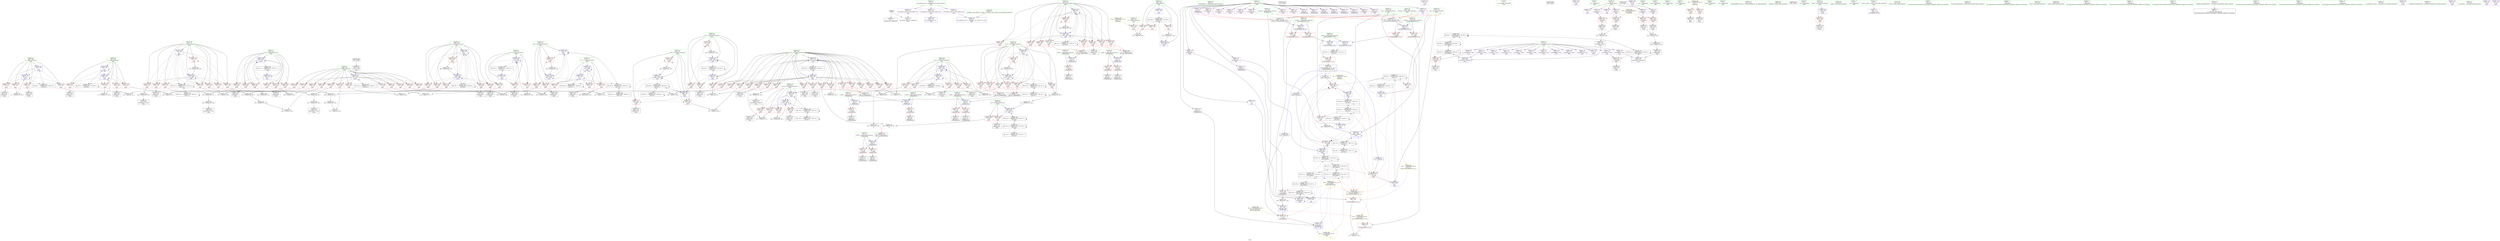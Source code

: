 digraph "SVFG" {
	label="SVFG";

	Node0x55abf4954ef0 [shape=record,color=grey,label="{NodeID: 0\nNullPtr}"];
	Node0x55abf4954ef0 -> Node0x55abf4980240[style=solid];
	Node0x55abf4954ef0 -> Node0x55abf498f660[style=solid];
	Node0x55abf4999540 [shape=record,color=grey,label="{NodeID: 443\n329 = Binary(328, 109, )\n}"];
	Node0x55abf4999540 -> Node0x55abf4959d50[style=solid];
	Node0x55abf4991e30 [shape=record,color=blue,label="{NodeID: 360\n188\<--505\nj125\<--inc151\nmain\n}"];
	Node0x55abf4991e30 -> Node0x55abf498d780[style=dashed];
	Node0x55abf4991e30 -> Node0x55abf498d850[style=dashed];
	Node0x55abf4991e30 -> Node0x55abf498d920[style=dashed];
	Node0x55abf4991e30 -> Node0x55abf498d9f0[style=dashed];
	Node0x55abf4991e30 -> Node0x55abf498dac0[style=dashed];
	Node0x55abf4991e30 -> Node0x55abf4991a20[style=dashed];
	Node0x55abf4991e30 -> Node0x55abf4991e30[style=dashed];
	Node0x55abf4991e30 -> Node0x55abf49b7c10[style=dashed];
	Node0x55abf498dac0 [shape=record,color=red,label="{NodeID: 277\n504\<--188\n\<--j125\nmain\n}"];
	Node0x55abf498dac0 -> Node0x55abf4999840[style=solid];
	Node0x55abf4981900 [shape=record,color=red,label="{NodeID: 194\n219\<--156\n\<--T\nmain\n}"];
	Node0x55abf4981900 -> Node0x55abf499ccc0[style=solid];
	Node0x55abf495a980 [shape=record,color=black,label="{NodeID: 111\n478\<--477\nidxprom135\<--\nmain\n}"];
	Node0x55abf49581f0 [shape=record,color=green,label="{NodeID: 28\n60\<--61\n_Z6updateiiiiii\<--_Z6updateiiiiii_field_insensitive\n}"];
	Node0x55abf499bf40 [shape=record,color=grey,label="{NodeID: 471\n141 = cmp(138, 140, )\n}"];
	Node0x55abf498f180 [shape=record,color=red,label="{NodeID: 305\n449\<--448\n\<--call118\nmain\n}"];
	Node0x55abf498f180 -> Node0x55abf49917b0[style=solid];
	Node0x55abf4982fc0 [shape=record,color=red,label="{NodeID: 222\n345\<--166\n\<--i24\nmain\n}"];
	Node0x55abf4982fc0 -> Node0x55abf495a160[style=solid];
	Node0x55abf4984a70 [shape=record,color=purple,label="{NodeID: 139\n400\<--11\narrayidx90\<--f\nmain\n}"];
	Node0x55abf4984a70 -> Node0x55abf4991060[style=solid];
	Node0x55abf497f8a0 [shape=record,color=green,label="{NodeID: 56\n184\<--185\nj104\<--j104_field_insensitive\nmain\n}"];
	Node0x55abf497f8a0 -> Node0x55abf498d1d0[style=solid];
	Node0x55abf497f8a0 -> Node0x55abf498d2a0[style=solid];
	Node0x55abf497f8a0 -> Node0x55abf498d370[style=solid];
	Node0x55abf497f8a0 -> Node0x55abf498d440[style=solid];
	Node0x55abf497f8a0 -> Node0x55abf4991610[style=solid];
	Node0x55abf497f8a0 -> Node0x55abf4991950[style=solid];
	Node0x55abf49ef410 [shape=record,color=black,label="{NodeID: 665\n213 = PHI()\n}"];
	Node0x55abf49b3110 [shape=record,color=black,label="{NodeID: 499\nMR_39V_3 = PHI(MR_39V_4, MR_39V_2, )\npts\{159 \}\n}"];
	Node0x55abf49b3110 -> Node0x55abf49819d0[style=dashed];
	Node0x55abf49b3110 -> Node0x55abf4981aa0[style=dashed];
	Node0x55abf49b3110 -> Node0x55abf4981b70[style=dashed];
	Node0x55abf49b3110 -> Node0x55abf49924b0[style=dashed];
	Node0x55abf4990840 [shape=record,color=blue,label="{NodeID: 333\n168\<--109\nj28\<--\nmain\n}"];
	Node0x55abf4990840 -> Node0x55abf4983160[style=dashed];
	Node0x55abf4990840 -> Node0x55abf4983230[style=dashed];
	Node0x55abf4990840 -> Node0x55abf4983300[style=dashed];
	Node0x55abf4990840 -> Node0x55abf49833d0[style=dashed];
	Node0x55abf4990840 -> Node0x55abf49834a0[style=dashed];
	Node0x55abf4990840 -> Node0x55abf4983570[style=dashed];
	Node0x55abf4990840 -> Node0x55abf4990840[style=dashed];
	Node0x55abf4990840 -> Node0x55abf4990b80[style=dashed];
	Node0x55abf4990840 -> Node0x55abf49b4a10[style=dashed];
	Node0x55abf498c4d0 [shape=record,color=red,label="{NodeID: 250\n436\<--180\n\<--i100\nmain\n}"];
	Node0x55abf498c4d0 -> Node0x55abf499c0c0[style=solid];
	Node0x55abf4986130 [shape=record,color=purple,label="{NodeID: 167\n212\<--27\n\<--.str.4\nmain\n}"];
	Node0x55abf4980da0 [shape=record,color=black,label="{NodeID: 84\n229\<--226\nconv\<--call4\nmain\n}"];
	Node0x55abf4980da0 -> Node0x55abf4990290[style=solid];
	Node0x55abf49596b0 [shape=record,color=green,label="{NodeID: 1\n7\<--1\n__dso_handle\<--dummyObj\nGlob }"];
	Node0x55abf49aedf0 [shape=record,color=black,label="{NodeID: 527\nMR_26V_4 = PHI(MR_26V_6, MR_26V_3, )\npts\{173 \}\n|{|<s7>14}}"];
	Node0x55abf49aedf0 -> Node0x55abf498bb10[style=dashed];
	Node0x55abf49aedf0 -> Node0x55abf498f180[style=dashed];
	Node0x55abf49aedf0 -> Node0x55abf498f250[style=dashed];
	Node0x55abf49aedf0 -> Node0x55abf498f3f0[style=dashed];
	Node0x55abf49aedf0 -> Node0x55abf4992310[style=dashed];
	Node0x55abf49aedf0 -> Node0x55abf49b5410[style=dashed];
	Node0x55abf49aedf0 -> Node0x55abf49aedf0[style=dashed];
	Node0x55abf49aedf0:s7 -> Node0x55abf49cadb0[style=dashed,color=red];
	Node0x55abf49996c0 [shape=record,color=grey,label="{NodeID: 444\n500 = Binary(499, 109, )\n}"];
	Node0x55abf49996c0 -> Node0x55abf4991d60[style=solid];
	Node0x55abf4991f00 [shape=record,color=blue,label="{NodeID: 361\n194\<--201\nj153\<--\nmain\n}"];
	Node0x55abf4991f00 -> Node0x55abf498ded0[style=dashed];
	Node0x55abf4991f00 -> Node0x55abf498dfa0[style=dashed];
	Node0x55abf4991f00 -> Node0x55abf498e070[style=dashed];
	Node0x55abf4991f00 -> Node0x55abf498e140[style=dashed];
	Node0x55abf4991f00 -> Node0x55abf498e210[style=dashed];
	Node0x55abf4991f00 -> Node0x55abf498e2e0[style=dashed];
	Node0x55abf4991f00 -> Node0x55abf498e3b0[style=dashed];
	Node0x55abf4991f00 -> Node0x55abf498e480[style=dashed];
	Node0x55abf4991f00 -> Node0x55abf498e550[style=dashed];
	Node0x55abf4991f00 -> Node0x55abf4991f00[style=dashed];
	Node0x55abf4991f00 -> Node0x55abf4992240[style=dashed];
	Node0x55abf4991f00 -> Node0x55abf49b8b10[style=dashed];
	Node0x55abf498db90 [shape=record,color=red,label="{NodeID: 278\n470\<--190\n\<--k129\nmain\n}"];
	Node0x55abf498db90 -> Node0x55abf499bac0[style=solid];
	Node0x55abf49819d0 [shape=record,color=red,label="{NodeID: 195\n218\<--158\n\<--_\nmain\n}"];
	Node0x55abf49819d0 -> Node0x55abf499ccc0[style=solid];
	Node0x55abf495aa50 [shape=record,color=black,label="{NodeID: 112\n481\<--480\nidxprom137\<--\nmain\n}"];
	Node0x55abf49582c0 [shape=record,color=green,label="{NodeID: 29\n69\<--70\nx.addr\<--x.addr_field_insensitive\n_Z6updateiiiiii\n}"];
	Node0x55abf49582c0 -> Node0x55abf49867b0[style=solid];
	Node0x55abf49582c0 -> Node0x55abf498f730[style=solid];
	Node0x55abf49c5120 [shape=record,color=black,label="{NodeID: 555\nMR_16V_12 = PHI(MR_16V_13, MR_16V_9, )\npts\{130000 \}\n|{|<s3>14}}"];
	Node0x55abf49c5120 -> Node0x55abf498f3f0[style=dashed];
	Node0x55abf49c5120 -> Node0x55abf49bfc20[style=dashed];
	Node0x55abf49c5120 -> Node0x55abf49c8320[style=dashed];
	Node0x55abf49c5120:s3 -> Node0x55abf49cafa0[style=dashed,color=red];
	Node0x55abf499c0c0 [shape=record,color=grey,label="{NodeID: 472\n437 = cmp(435, 436, )\n}"];
	Node0x55abf498f250 [shape=record,color=red,label="{NodeID: 306\n487\<--486\n\<--call140\nmain\n}"];
	Node0x55abf498f250 -> Node0x55abf4991c90[style=solid];
	Node0x55abf4983090 [shape=record,color=red,label="{NodeID: 223\n368\<--166\n\<--i24\nmain\n}"];
	Node0x55abf4983090 -> Node0x55abf49999c0[style=solid];
	Node0x55abf4984b40 [shape=record,color=purple,label="{NodeID: 140\n417\<--11\n\<--f\nmain\n}"];
	Node0x55abf4984b40 -> Node0x55abf49913a0[style=solid];
	Node0x55abf497f930 [shape=record,color=green,label="{NodeID: 57\n186\<--187\nk108\<--k108_field_insensitive\nmain\n}"];
	Node0x55abf497f930 -> Node0x55abf498d510[style=solid];
	Node0x55abf497f930 -> Node0x55abf498d5e0[style=solid];
	Node0x55abf497f930 -> Node0x55abf498d6b0[style=solid];
	Node0x55abf497f930 -> Node0x55abf49916e0[style=solid];
	Node0x55abf497f930 -> Node0x55abf4991880[style=solid];
	Node0x55abf49ef510 [shape=record,color=black,label="{NodeID: 666\n224 = PHI()\n}"];
	Node0x55abf49b3610 [shape=record,color=black,label="{NodeID: 500\nMR_41V_2 = PHI(MR_41V_3, MR_41V_1, )\npts\{161 \}\n}"];
	Node0x55abf49b3610 -> Node0x55abf4990290[style=dashed];
	Node0x55abf4990910 [shape=record,color=blue,label="{NodeID: 334\n170\<--293\nk\<--\nmain\n}"];
	Node0x55abf4990910 -> Node0x55abf4983640[style=dashed];
	Node0x55abf4990910 -> Node0x55abf498b5a0[style=dashed];
	Node0x55abf4990910 -> Node0x55abf498b630[style=dashed];
	Node0x55abf4990910 -> Node0x55abf498b700[style=dashed];
	Node0x55abf4990910 -> Node0x55abf498b7d0[style=dashed];
	Node0x55abf4990910 -> Node0x55abf498b8a0[style=dashed];
	Node0x55abf4990910 -> Node0x55abf498b970[style=dashed];
	Node0x55abf4990910 -> Node0x55abf498ba40[style=dashed];
	Node0x55abf4990910 -> Node0x55abf4990ab0[style=dashed];
	Node0x55abf4990910 -> Node0x55abf49b1310[style=dashed];
	Node0x55abf498c5a0 [shape=record,color=red,label="{NodeID: 251\n439\<--180\n\<--i100\nmain\n}"];
	Node0x55abf498c5a0 -> Node0x55abf495a640[style=solid];
	Node0x55abf4986200 [shape=record,color=purple,label="{NodeID: 168\n222\<--29\n\<--.str.5\nmain\n}"];
	Node0x55abf4980e70 [shape=record,color=black,label="{NodeID: 85\n251\<--250\nidxprom\<--\nmain\n}"];
	Node0x55abf4954fe0 [shape=record,color=green,label="{NodeID: 2\n17\<--1\n.str\<--dummyObj\nGlob }"];
	Node0x55abf4999840 [shape=record,color=grey,label="{NodeID: 445\n505 = Binary(504, 109, )\n}"];
	Node0x55abf4999840 -> Node0x55abf4991e30[style=solid];
	Node0x55abf4991fd0 [shape=record,color=blue,label="{NodeID: 362\n196\<--514\nk157\<--\nmain\n}"];
	Node0x55abf4991fd0 -> Node0x55abf498e620[style=dashed];
	Node0x55abf4991fd0 -> Node0x55abf498e6f0[style=dashed];
	Node0x55abf4991fd0 -> Node0x55abf498e7c0[style=dashed];
	Node0x55abf4991fd0 -> Node0x55abf498e890[style=dashed];
	Node0x55abf4991fd0 -> Node0x55abf498e960[style=dashed];
	Node0x55abf4991fd0 -> Node0x55abf498ea30[style=dashed];
	Node0x55abf4991fd0 -> Node0x55abf498eb00[style=dashed];
	Node0x55abf4991fd0 -> Node0x55abf4992170[style=dashed];
	Node0x55abf4991fd0 -> Node0x55abf49c4720[style=dashed];
	Node0x55abf498dc60 [shape=record,color=red,label="{NodeID: 279\n480\<--190\n\<--k129\nmain\n}"];
	Node0x55abf498dc60 -> Node0x55abf495aa50[style=solid];
	Node0x55abf4981aa0 [shape=record,color=red,label="{NodeID: 196\n580\<--158\n\<--_\nmain\n}"];
	Node0x55abf495ab20 [shape=record,color=black,label="{NodeID: 113\n489\<--488\nidxprom141\<--\nmain\n}"];
	Node0x55abf4958390 [shape=record,color=green,label="{NodeID: 30\n71\<--72\ny.addr\<--y.addr_field_insensitive\n_Z6updateiiiiii\n}"];
	Node0x55abf4958390 -> Node0x55abf4986880[style=solid];
	Node0x55abf4958390 -> Node0x55abf498f800[style=solid];
	Node0x55abf49c5620 [shape=record,color=black,label="{NodeID: 556\nMR_62V_6 = PHI(MR_62V_7, MR_62V_5, )\npts\{183 \}\n|{|<s3>10}}"];
	Node0x55abf49c5620 -> Node0x55abf498f180[style=dashed];
	Node0x55abf49c5620 -> Node0x55abf49917b0[style=dashed];
	Node0x55abf49c5620 -> Node0x55abf49c2920[style=dashed];
	Node0x55abf49c5620:s3 -> Node0x55abf49cafa0[style=dashed,color=red];
	Node0x55abf499c240 [shape=record,color=grey,label="{NodeID: 473\n290 = cmp(288, 289, )\n}"];
	Node0x55abf498f320 [shape=record,color=red,label="{NodeID: 307\n544\<--543\n\<--arrayidx170\nmain\n}"];
	Node0x55abf498f320 -> Node0x55abf4983a30[style=solid];
	Node0x55abf4983160 [shape=record,color=red,label="{NodeID: 224\n288\<--168\n\<--j28\nmain\n}"];
	Node0x55abf4983160 -> Node0x55abf499c240[style=solid];
	Node0x55abf4984c10 [shape=record,color=purple,label="{NodeID: 141\n441\<--11\narrayidx113\<--f\nmain\n}"];
	Node0x55abf497f9c0 [shape=record,color=green,label="{NodeID: 58\n188\<--189\nj125\<--j125_field_insensitive\nmain\n}"];
	Node0x55abf497f9c0 -> Node0x55abf498d780[style=solid];
	Node0x55abf497f9c0 -> Node0x55abf498d850[style=solid];
	Node0x55abf497f9c0 -> Node0x55abf498d920[style=solid];
	Node0x55abf497f9c0 -> Node0x55abf498d9f0[style=solid];
	Node0x55abf497f9c0 -> Node0x55abf498dac0[style=solid];
	Node0x55abf497f9c0 -> Node0x55abf4991a20[style=solid];
	Node0x55abf497f9c0 -> Node0x55abf4991e30[style=solid];
	Node0x55abf49ef610 [shape=record,color=black,label="{NodeID: 667\n45 = PHI()\n}"];
	Node0x55abf49b3b10 [shape=record,color=black,label="{NodeID: 501\nMR_43V_2 = PHI(MR_43V_4, MR_43V_1, )\npts\{163 \}\n}"];
	Node0x55abf49b3b10 -> Node0x55abf4990360[style=dashed];
	Node0x55abf49909e0 [shape=record,color=blue,label="{NodeID: 335\n353\<--354\narrayidx62\<--frombool63\nmain\n}"];
	Node0x55abf49909e0 -> Node0x55abf49c0620[style=dashed];
	Node0x55abf498c670 [shape=record,color=red,label="{NodeID: 252\n464\<--180\n\<--i100\nmain\n}"];
	Node0x55abf498c670 -> Node0x55abf499b7c0[style=solid];
	Node0x55abf49862d0 [shape=record,color=purple,label="{NodeID: 169\n582\<--31\n\<--.str.6\nmain\n}"];
	Node0x55abf4980f40 [shape=record,color=black,label="{NodeID: 86\n254\<--253\nconv11\<--\nmain\n}"];
	Node0x55abf4980f40 -> Node0x55abf499d140[style=solid];
	Node0x55abf4958c90 [shape=record,color=green,label="{NodeID: 3\n19\<--1\n.str.1\<--dummyObj\nGlob }"];
	Node0x55abf49999c0 [shape=record,color=grey,label="{NodeID: 446\n369 = Binary(368, 109, )\n}"];
	Node0x55abf49999c0 -> Node0x55abf4990c50[style=solid];
	Node0x55abf49920a0 [shape=record,color=blue,label="{NodeID: 363\n198\<--532\nlen\<--add163\nmain\n}"];
	Node0x55abf49920a0 -> Node0x55abf498ebd0[style=dashed];
	Node0x55abf49920a0 -> Node0x55abf498eca0[style=dashed];
	Node0x55abf49920a0 -> Node0x55abf49c7e20[style=dashed];
	Node0x55abf498dd30 [shape=record,color=red,label="{NodeID: 280\n494\<--190\n\<--k129\nmain\n}"];
	Node0x55abf498dd30 -> Node0x55abf495acc0[style=solid];
	Node0x55abf4981b70 [shape=record,color=red,label="{NodeID: 197\n587\<--158\n\<--_\nmain\n}"];
	Node0x55abf4981b70 -> Node0x55abf4998c40[style=solid];
	Node0x55abf495abf0 [shape=record,color=black,label="{NodeID: 114\n492\<--491\nidxprom143\<--\nmain\n}"];
	Node0x55abf4958460 [shape=record,color=green,label="{NodeID: 31\n73\<--74\nz.addr\<--z.addr_field_insensitive\n_Z6updateiiiiii\n}"];
	Node0x55abf4958460 -> Node0x55abf4986950[style=solid];
	Node0x55abf4958460 -> Node0x55abf498f8d0[style=solid];
	Node0x55abf499c3c0 [shape=record,color=grey,label="{NodeID: 474\n423 = cmp(421, 422, )\n}"];
	Node0x55abf498f3f0 [shape=record,color=red,label="{NodeID: 308\n572\<--571\n\<--call183\nmain\n}"];
	Node0x55abf498f3f0 -> Node0x55abf4992310[style=solid];
	Node0x55abf4983230 [shape=record,color=red,label="{NodeID: 225\n306\<--168\n\<--j28\nmain\n}"];
	Node0x55abf4983230 -> Node0x55abf499a740[style=solid];
	Node0x55abf4984ce0 [shape=record,color=purple,label="{NodeID: 142\n444\<--11\narrayidx115\<--f\nmain\n}"];
	Node0x55abf497fa50 [shape=record,color=green,label="{NodeID: 59\n190\<--191\nk129\<--k129_field_insensitive\nmain\n}"];
	Node0x55abf497fa50 -> Node0x55abf498db90[style=solid];
	Node0x55abf497fa50 -> Node0x55abf498dc60[style=solid];
	Node0x55abf497fa50 -> Node0x55abf498dd30[style=solid];
	Node0x55abf497fa50 -> Node0x55abf498de00[style=solid];
	Node0x55abf497fa50 -> Node0x55abf4991af0[style=solid];
	Node0x55abf497fa50 -> Node0x55abf4991d60[style=solid];
	Node0x55abf49ef710 [shape=record,color=black,label="{NodeID: 668\n111 = PHI(126, )\n}"];
	Node0x55abf49ef710 -> Node0x55abf4986fd0[style=solid];
	Node0x55abf49b4010 [shape=record,color=black,label="{NodeID: 502\nMR_45V_2 = PHI(MR_45V_3, MR_45V_1, )\npts\{165 \}\n}"];
	Node0x55abf49b4010 -> Node0x55abf4990430[style=dashed];
	Node0x55abf49b4010 -> Node0x55abf49b4010[style=dashed];
	Node0x55abf4990ab0 [shape=record,color=blue,label="{NodeID: 336\n170\<--359\nk\<--inc65\nmain\n}"];
	Node0x55abf4990ab0 -> Node0x55abf4983640[style=dashed];
	Node0x55abf4990ab0 -> Node0x55abf498b5a0[style=dashed];
	Node0x55abf4990ab0 -> Node0x55abf498b630[style=dashed];
	Node0x55abf4990ab0 -> Node0x55abf498b700[style=dashed];
	Node0x55abf4990ab0 -> Node0x55abf498b7d0[style=dashed];
	Node0x55abf4990ab0 -> Node0x55abf498b8a0[style=dashed];
	Node0x55abf4990ab0 -> Node0x55abf498b970[style=dashed];
	Node0x55abf4990ab0 -> Node0x55abf498ba40[style=dashed];
	Node0x55abf4990ab0 -> Node0x55abf4990ab0[style=dashed];
	Node0x55abf4990ab0 -> Node0x55abf49b1310[style=dashed];
	Node0x55abf498c740 [shape=record,color=red,label="{NodeID: 253\n471\<--180\n\<--i100\nmain\n}"];
	Node0x55abf498c740 -> Node0x55abf499bac0[style=solid];
	Node0x55abf49863a0 [shape=record,color=purple,label="{NodeID: 170\n614\<--33\nllvm.global_ctors_0\<--llvm.global_ctors\nGlob }"];
	Node0x55abf49863a0 -> Node0x55abf498f4c0[style=solid];
	Node0x55abf4981010 [shape=record,color=black,label="{NodeID: 87\n256\<--255\nidxprom12\<--\nmain\n}"];
	Node0x55abf4958d20 [shape=record,color=green,label="{NodeID: 4\n21\<--1\nstdin\<--dummyObj\nGlob }"];
	Node0x55abf4999b40 [shape=record,color=grey,label="{NodeID: 447\n328 = Binary(326, 327, )\n}"];
	Node0x55abf4999b40 -> Node0x55abf4999540[style=solid];
	Node0x55abf4992170 [shape=record,color=blue,label="{NodeID: 364\n196\<--559\nk157\<--inc176\nmain\n}"];
	Node0x55abf4992170 -> Node0x55abf498e620[style=dashed];
	Node0x55abf4992170 -> Node0x55abf498e6f0[style=dashed];
	Node0x55abf4992170 -> Node0x55abf498e7c0[style=dashed];
	Node0x55abf4992170 -> Node0x55abf498e890[style=dashed];
	Node0x55abf4992170 -> Node0x55abf498e960[style=dashed];
	Node0x55abf4992170 -> Node0x55abf498ea30[style=dashed];
	Node0x55abf4992170 -> Node0x55abf498eb00[style=dashed];
	Node0x55abf4992170 -> Node0x55abf4992170[style=dashed];
	Node0x55abf4992170 -> Node0x55abf49c4720[style=dashed];
	Node0x55abf498de00 [shape=record,color=red,label="{NodeID: 281\n499\<--190\n\<--k129\nmain\n}"];
	Node0x55abf498de00 -> Node0x55abf49996c0[style=solid];
	Node0x55abf4981c40 [shape=record,color=red,label="{NodeID: 198\n241\<--160\n\<--N\nmain\n}"];
	Node0x55abf4981c40 -> Node0x55abf499ce40[style=solid];
	Node0x55abf495acc0 [shape=record,color=black,label="{NodeID: 115\n495\<--494\nidxprom145\<--\nmain\n}"];
	Node0x55abf4958530 [shape=record,color=green,label="{NodeID: 32\n75\<--76\na.addr\<--a.addr_field_insensitive\n_Z6updateiiiiii\n}"];
	Node0x55abf4958530 -> Node0x55abf4986a20[style=solid];
	Node0x55abf4958530 -> Node0x55abf4986af0[style=solid];
	Node0x55abf4958530 -> Node0x55abf498f9a0[style=solid];
	Node0x55abf499c540 [shape=record,color=grey,label="{NodeID: 475\n519 = cmp(517, 518, )\n}"];
	Node0x55abf498f4c0 [shape=record,color=blue,label="{NodeID: 309\n614\<--34\nllvm.global_ctors_0\<--\nGlob }"];
	Node0x55abf4983300 [shape=record,color=red,label="{NodeID: 226\n316\<--168\n\<--j28\nmain\n}"];
	Node0x55abf4983300 -> Node0x55abf49814f0[style=solid];
	Node0x55abf4984db0 [shape=record,color=purple,label="{NodeID: 143\n447\<--11\narrayidx117\<--f\nmain\n|{<s0>10}}"];
	Node0x55abf4984db0:s0 -> Node0x55abf49f03d0[style=solid,color=red];
	Node0x55abf497fae0 [shape=record,color=green,label="{NodeID: 60\n192\<--193\nref.tmp\<--ref.tmp_field_insensitive\nmain\n|{|<s1>11}}"];
	Node0x55abf497fae0 -> Node0x55abf4991bc0[style=solid];
	Node0x55abf497fae0:s1 -> Node0x55abf49f03d0[style=solid,color=red];
	Node0x55abf49ef900 [shape=record,color=black,label="{NodeID: 669\n226 = PHI()\n}"];
	Node0x55abf49ef900 -> Node0x55abf4980da0[style=solid];
	Node0x55abf49b4510 [shape=record,color=black,label="{NodeID: 503\nMR_47V_2 = PHI(MR_47V_4, MR_47V_1, )\npts\{167 \}\n}"];
	Node0x55abf49b4510 -> Node0x55abf4990770[style=dashed];
	Node0x55abf4990b80 [shape=record,color=blue,label="{NodeID: 337\n168\<--364\nj28\<--inc68\nmain\n}"];
	Node0x55abf4990b80 -> Node0x55abf4983160[style=dashed];
	Node0x55abf4990b80 -> Node0x55abf4983230[style=dashed];
	Node0x55abf4990b80 -> Node0x55abf4983300[style=dashed];
	Node0x55abf4990b80 -> Node0x55abf49833d0[style=dashed];
	Node0x55abf4990b80 -> Node0x55abf49834a0[style=dashed];
	Node0x55abf4990b80 -> Node0x55abf4983570[style=dashed];
	Node0x55abf4990b80 -> Node0x55abf4990840[style=dashed];
	Node0x55abf4990b80 -> Node0x55abf4990b80[style=dashed];
	Node0x55abf4990b80 -> Node0x55abf49b4a10[style=dashed];
	Node0x55abf498c810 [shape=record,color=red,label="{NodeID: 254\n474\<--180\n\<--i100\nmain\n}"];
	Node0x55abf498c810 -> Node0x55abf495a8b0[style=solid];
	Node0x55abf4986470 [shape=record,color=purple,label="{NodeID: 171\n615\<--33\nllvm.global_ctors_1\<--llvm.global_ctors\nGlob }"];
	Node0x55abf4986470 -> Node0x55abf498f590[style=solid];
	Node0x55abf49810e0 [shape=record,color=black,label="{NodeID: 88\n259\<--258\nconv14\<--\nmain\n}"];
	Node0x55abf49810e0 -> Node0x55abf499d140[style=solid];
	Node0x55abf4959350 [shape=record,color=green,label="{NodeID: 5\n22\<--1\n.str.2\<--dummyObj\nGlob }"];
	Node0x55abf4999cc0 [shape=record,color=grey,label="{NodeID: 448\n414 = Binary(413, 109, )\n}"];
	Node0x55abf4999cc0 -> Node0x55abf49912d0[style=solid];
	Node0x55abf4992240 [shape=record,color=blue,label="{NodeID: 365\n194\<--564\nj153\<--inc179\nmain\n}"];
	Node0x55abf4992240 -> Node0x55abf498ded0[style=dashed];
	Node0x55abf4992240 -> Node0x55abf498dfa0[style=dashed];
	Node0x55abf4992240 -> Node0x55abf498e070[style=dashed];
	Node0x55abf4992240 -> Node0x55abf498e140[style=dashed];
	Node0x55abf4992240 -> Node0x55abf498e210[style=dashed];
	Node0x55abf4992240 -> Node0x55abf498e2e0[style=dashed];
	Node0x55abf4992240 -> Node0x55abf498e3b0[style=dashed];
	Node0x55abf4992240 -> Node0x55abf498e480[style=dashed];
	Node0x55abf4992240 -> Node0x55abf498e550[style=dashed];
	Node0x55abf4992240 -> Node0x55abf4991f00[style=dashed];
	Node0x55abf4992240 -> Node0x55abf4992240[style=dashed];
	Node0x55abf4992240 -> Node0x55abf49b8b10[style=dashed];
	Node0x55abf498ded0 [shape=record,color=red,label="{NodeID: 282\n510\<--194\n\<--j153\nmain\n}"];
	Node0x55abf498ded0 -> Node0x55abf499c9c0[style=solid];
	Node0x55abf4981d10 [shape=record,color=red,label="{NodeID: 199\n247\<--160\n\<--N\nmain\n}"];
	Node0x55abf4981d10 -> Node0x55abf499cfc0[style=solid];
	Node0x55abf49837c0 [shape=record,color=black,label="{NodeID: 116\n536\<--535\nidxprom165\<--add164\nmain\n}"];
	Node0x55abf4958600 [shape=record,color=green,label="{NodeID: 33\n77\<--78\nb.addr\<--b.addr_field_insensitive\n_Z6updateiiiiii\n}"];
	Node0x55abf4958600 -> Node0x55abf4986bc0[style=solid];
	Node0x55abf4958600 -> Node0x55abf4986c90[style=solid];
	Node0x55abf4958600 -> Node0x55abf498fa70[style=solid];
	Node0x55abf499c6c0 [shape=record,color=grey,label="{NodeID: 476\n304 = cmp(302, 303, )\n}"];
	Node0x55abf498f590 [shape=record,color=blue,label="{NodeID: 310\n615\<--35\nllvm.global_ctors_1\<--_GLOBAL__sub_I_shb123_0_0.cpp\nGlob }"];
	Node0x55abf49833d0 [shape=record,color=red,label="{NodeID: 227\n334\<--168\n\<--j28\nmain\n}"];
	Node0x55abf49833d0 -> Node0x55abf49990c0[style=solid];
	Node0x55abf4984e80 [shape=record,color=purple,label="{NodeID: 144\n476\<--11\narrayidx134\<--f\nmain\n}"];
	Node0x55abf497fb70 [shape=record,color=green,label="{NodeID: 61\n194\<--195\nj153\<--j153_field_insensitive\nmain\n}"];
	Node0x55abf497fb70 -> Node0x55abf498ded0[style=solid];
	Node0x55abf497fb70 -> Node0x55abf498dfa0[style=solid];
	Node0x55abf497fb70 -> Node0x55abf498e070[style=solid];
	Node0x55abf497fb70 -> Node0x55abf498e140[style=solid];
	Node0x55abf497fb70 -> Node0x55abf498e210[style=solid];
	Node0x55abf497fb70 -> Node0x55abf498e2e0[style=solid];
	Node0x55abf497fb70 -> Node0x55abf498e3b0[style=solid];
	Node0x55abf497fb70 -> Node0x55abf498e480[style=solid];
	Node0x55abf497fb70 -> Node0x55abf498e550[style=solid];
	Node0x55abf497fb70 -> Node0x55abf4991f00[style=solid];
	Node0x55abf497fb70 -> Node0x55abf4992240[style=solid];
	Node0x55abf49ef9d0 [shape=record,color=black,label="{NodeID: 670\n486 = PHI(126, )\n}"];
	Node0x55abf49ef9d0 -> Node0x55abf498f250[style=solid];
	Node0x55abf49b4a10 [shape=record,color=black,label="{NodeID: 504\nMR_49V_2 = PHI(MR_49V_3, MR_49V_1, )\npts\{169 \}\n}"];
	Node0x55abf49b4a10 -> Node0x55abf4990840[style=dashed];
	Node0x55abf49b4a10 -> Node0x55abf49b4a10[style=dashed];
	Node0x55abf4990c50 [shape=record,color=blue,label="{NodeID: 338\n166\<--369\ni24\<--inc71\nmain\n}"];
	Node0x55abf4990c50 -> Node0x55abf4982c80[style=dashed];
	Node0x55abf4990c50 -> Node0x55abf4982d50[style=dashed];
	Node0x55abf4990c50 -> Node0x55abf4982e20[style=dashed];
	Node0x55abf4990c50 -> Node0x55abf4982ef0[style=dashed];
	Node0x55abf4990c50 -> Node0x55abf4982fc0[style=dashed];
	Node0x55abf4990c50 -> Node0x55abf4983090[style=dashed];
	Node0x55abf4990c50 -> Node0x55abf4990c50[style=dashed];
	Node0x55abf4990c50 -> Node0x55abf49b4510[style=dashed];
	Node0x55abf498c8e0 [shape=record,color=red,label="{NodeID: 255\n488\<--180\n\<--i100\nmain\n}"];
	Node0x55abf498c8e0 -> Node0x55abf495ab20[style=solid];
	Node0x55abf4986540 [shape=record,color=purple,label="{NodeID: 172\n616\<--33\nllvm.global_ctors_2\<--llvm.global_ctors\nGlob }"];
	Node0x55abf4986540 -> Node0x55abf498f660[style=solid];
	Node0x55abf49811b0 [shape=record,color=black,label="{NodeID: 89\n268\<--260\nfrombool\<--cmp15\nmain\n}"];
	Node0x55abf49811b0 -> Node0x55abf4990500[style=solid];
	Node0x55abf49593e0 [shape=record,color=green,label="{NodeID: 6\n24\<--1\n.str.3\<--dummyObj\nGlob }"];
	Node0x55abf4999e40 [shape=record,color=grey,label="{NodeID: 449\n320 = Binary(319, 109, )\n}"];
	Node0x55abf4999e40 -> Node0x55abf49815c0[style=solid];
	Node0x55abf4992310 [shape=record,color=blue,label="{NodeID: 366\n172\<--572\nans\<--\nmain\n}"];
	Node0x55abf4992310 -> Node0x55abf49aedf0[style=dashed];
	Node0x55abf498dfa0 [shape=record,color=red,label="{NodeID: 283\n514\<--194\n\<--j153\nmain\n}"];
	Node0x55abf498dfa0 -> Node0x55abf4991fd0[style=solid];
	Node0x55abf4981de0 [shape=record,color=red,label="{NodeID: 200\n283\<--160\n\<--N\nmain\n}"];
	Node0x55abf4981de0 -> Node0x55abf499d2c0[style=solid];
	Node0x55abf4983890 [shape=record,color=black,label="{NodeID: 117\n539\<--538\nidxprom167\<--\nmain\n}"];
	Node0x55abf49586d0 [shape=record,color=green,label="{NodeID: 34\n79\<--80\nc.addr\<--c.addr_field_insensitive\n_Z6updateiiiiii\n}"];
	Node0x55abf49586d0 -> Node0x55abf4986d60[style=solid];
	Node0x55abf49586d0 -> Node0x55abf4986e30[style=solid];
	Node0x55abf49586d0 -> Node0x55abf498fb40[style=solid];
	Node0x55abf499c840 [shape=record,color=grey,label="{NodeID: 477\n311 = cmp(309, 310, )\n}"];
	Node0x55abf498f660 [shape=record,color=blue, style = dotted,label="{NodeID: 311\n616\<--3\nllvm.global_ctors_2\<--dummyVal\nGlob }"];
	Node0x55abf49834a0 [shape=record,color=red,label="{NodeID: 228\n348\<--168\n\<--j28\nmain\n}"];
	Node0x55abf49834a0 -> Node0x55abf495a230[style=solid];
	Node0x55abf4984f50 [shape=record,color=purple,label="{NodeID: 145\n479\<--11\narrayidx136\<--f\nmain\n}"];
	Node0x55abf497fc00 [shape=record,color=green,label="{NodeID: 62\n196\<--197\nk157\<--k157_field_insensitive\nmain\n}"];
	Node0x55abf497fc00 -> Node0x55abf498e620[style=solid];
	Node0x55abf497fc00 -> Node0x55abf498e6f0[style=solid];
	Node0x55abf497fc00 -> Node0x55abf498e7c0[style=solid];
	Node0x55abf497fc00 -> Node0x55abf498e890[style=solid];
	Node0x55abf497fc00 -> Node0x55abf498e960[style=solid];
	Node0x55abf497fc00 -> Node0x55abf498ea30[style=solid];
	Node0x55abf497fc00 -> Node0x55abf498eb00[style=solid];
	Node0x55abf497fc00 -> Node0x55abf4991fd0[style=solid];
	Node0x55abf497fc00 -> Node0x55abf4992170[style=solid];
	Node0x55abf49efd10 [shape=record,color=black,label="{NodeID: 671\n448 = PHI(126, )\n}"];
	Node0x55abf49efd10 -> Node0x55abf498f180[style=solid];
	Node0x55abf49b4f10 [shape=record,color=black,label="{NodeID: 505\nMR_51V_2 = PHI(MR_51V_3, MR_51V_1, )\npts\{171 \}\n}"];
	Node0x55abf49b4f10 -> Node0x55abf49b1310[style=dashed];
	Node0x55abf49b4f10 -> Node0x55abf49b4f10[style=dashed];
	Node0x55abf4990d20 [shape=record,color=blue,label="{NodeID: 339\n172\<--373\nans\<--\nmain\n}"];
	Node0x55abf4990d20 -> Node0x55abf49aedf0[style=dashed];
	Node0x55abf498c9b0 [shape=record,color=red,label="{NodeID: 256\n511\<--180\n\<--i100\nmain\n}"];
	Node0x55abf498c9b0 -> Node0x55abf499c9c0[style=solid];
	Node0x55abf4986610 [shape=record,color=red,label="{NodeID: 173\n202\<--21\n\<--stdin\nmain\n}"];
	Node0x55abf4986610 -> Node0x55abf4980c00[style=solid];
	Node0x55abf4981280 [shape=record,color=black,label="{NodeID: 90\n262\<--261\nidxprom16\<--\nmain\n}"];
	Node0x55abf4959470 [shape=record,color=green,label="{NodeID: 7\n26\<--1\nstdout\<--dummyObj\nGlob }"];
	Node0x55abf4999fc0 [shape=record,color=grey,label="{NodeID: 450\n409 = Binary(408, 109, )\n}"];
	Node0x55abf4999fc0 -> Node0x55abf4991200[style=solid];
	Node0x55abf49923e0 [shape=record,color=blue,label="{NodeID: 367\n180\<--577\ni100\<--inc186\nmain\n}"];
	Node0x55abf49923e0 -> Node0x55abf498c330[style=dashed];
	Node0x55abf49923e0 -> Node0x55abf498c400[style=dashed];
	Node0x55abf49923e0 -> Node0x55abf498c4d0[style=dashed];
	Node0x55abf49923e0 -> Node0x55abf498c5a0[style=dashed];
	Node0x55abf49923e0 -> Node0x55abf498c670[style=dashed];
	Node0x55abf49923e0 -> Node0x55abf498c740[style=dashed];
	Node0x55abf49923e0 -> Node0x55abf498c810[style=dashed];
	Node0x55abf49923e0 -> Node0x55abf498c8e0[style=dashed];
	Node0x55abf49923e0 -> Node0x55abf498c9b0[style=dashed];
	Node0x55abf49923e0 -> Node0x55abf498ca80[style=dashed];
	Node0x55abf49923e0 -> Node0x55abf498cb50[style=dashed];
	Node0x55abf49923e0 -> Node0x55abf498cc20[style=dashed];
	Node0x55abf49923e0 -> Node0x55abf498ccf0[style=dashed];
	Node0x55abf49923e0 -> Node0x55abf498cdc0[style=dashed];
	Node0x55abf49923e0 -> Node0x55abf498ce90[style=dashed];
	Node0x55abf49923e0 -> Node0x55abf498cf60[style=dashed];
	Node0x55abf49923e0 -> Node0x55abf498d030[style=dashed];
	Node0x55abf49923e0 -> Node0x55abf49923e0[style=dashed];
	Node0x55abf49923e0 -> Node0x55abf49b6810[style=dashed];
	Node0x55abf498e070 [shape=record,color=red,label="{NodeID: 284\n522\<--194\n\<--j153\nmain\n|{<s0>12}}"];
	Node0x55abf498e070:s0 -> Node0x55abf49f0780[style=solid,color=red];
	Node0x55abf4981eb0 [shape=record,color=red,label="{NodeID: 201\n289\<--160\n\<--N\nmain\n}"];
	Node0x55abf4981eb0 -> Node0x55abf499c240[style=solid];
	Node0x55abf4983960 [shape=record,color=black,label="{NodeID: 118\n542\<--541\nidxprom169\<--\nmain\n}"];
	Node0x55abf49587a0 [shape=record,color=green,label="{NodeID: 35\n81\<--82\nref.tmp\<--ref.tmp_field_insensitive\n_Z6updateiiiiii\n|{|<s1>3}}"];
	Node0x55abf49587a0 -> Node0x55abf498fc10[style=solid];
	Node0x55abf49587a0:s1 -> Node0x55abf49f03d0[style=solid,color=red];
	Node0x55abf499c9c0 [shape=record,color=grey,label="{NodeID: 478\n512 = cmp(510, 511, )\n}"];
	Node0x55abf498f730 [shape=record,color=blue,label="{NodeID: 312\n69\<--63\nx.addr\<--x\n_Z6updateiiiiii\n}"];
	Node0x55abf498f730 -> Node0x55abf49867b0[style=dashed];
	Node0x55abf4983570 [shape=record,color=red,label="{NodeID: 229\n363\<--168\n\<--j28\nmain\n}"];
	Node0x55abf4983570 -> Node0x55abf499b1c0[style=solid];
	Node0x55abf4985020 [shape=record,color=purple,label="{NodeID: 146\n482\<--11\narrayidx138\<--f\nmain\n|{<s0>11}}"];
	Node0x55abf4985020:s0 -> Node0x55abf49efff0[style=solid,color=red];
	Node0x55abf497fc90 [shape=record,color=green,label="{NodeID: 63\n198\<--199\nlen\<--len_field_insensitive\nmain\n}"];
	Node0x55abf497fc90 -> Node0x55abf498ebd0[style=solid];
	Node0x55abf497fc90 -> Node0x55abf498eca0[style=solid];
	Node0x55abf497fc90 -> Node0x55abf49920a0[style=solid];
	Node0x55abf49efde0 [shape=record,color=black,label="{NodeID: 672\n571 = PHI(126, )\n}"];
	Node0x55abf49efde0 -> Node0x55abf498f3f0[style=solid];
	Node0x55abf49b5410 [shape=record,color=black,label="{NodeID: 506\nMR_26V_2 = PHI(MR_26V_4, MR_26V_1, )\npts\{173 \}\n}"];
	Node0x55abf49b5410 -> Node0x55abf4990d20[style=dashed];
	Node0x55abf4990df0 [shape=record,color=blue,label="{NodeID: 340\n174\<--201\ni73\<--\nmain\n}"];
	Node0x55abf4990df0 -> Node0x55abf498bbe0[style=dashed];
	Node0x55abf4990df0 -> Node0x55abf498bcb0[style=dashed];
	Node0x55abf4990df0 -> Node0x55abf498bd80[style=dashed];
	Node0x55abf4990df0 -> Node0x55abf49912d0[style=dashed];
	Node0x55abf4990df0 -> Node0x55abf49b5910[style=dashed];
	Node0x55abf498ca80 [shape=record,color=red,label="{NodeID: 257\n518\<--180\n\<--i100\nmain\n}"];
	Node0x55abf498ca80 -> Node0x55abf499c540[style=solid];
	Node0x55abf49866e0 [shape=record,color=red,label="{NodeID: 174\n208\<--26\n\<--stdout\nmain\n}"];
	Node0x55abf49866e0 -> Node0x55abf4980cd0[style=solid];
	Node0x55abf4981350 [shape=record,color=black,label="{NodeID: 91\n265\<--264\nidxprom18\<--\nmain\n}"];
	Node0x55abf4959500 [shape=record,color=green,label="{NodeID: 8\n27\<--1\n.str.4\<--dummyObj\nGlob }"];
	Node0x55abf499a140 [shape=record,color=grey,label="{NodeID: 451\n531 = Binary(529, 530, )\n}"];
	Node0x55abf499a140 -> Node0x55abf499a440[style=solid];
	Node0x55abf49924b0 [shape=record,color=blue,label="{NodeID: 368\n158\<--588\n_\<--inc190\nmain\n}"];
	Node0x55abf49924b0 -> Node0x55abf49b3110[style=dashed];
	Node0x55abf498e140 [shape=record,color=red,label="{NodeID: 285\n526\<--194\n\<--j153\nmain\n|{<s0>12}}"];
	Node0x55abf498e140:s0 -> Node0x55abf49f0d80[style=solid,color=red];
	Node0x55abf4981f80 [shape=record,color=red,label="{NodeID: 202\n296\<--160\n\<--N\nmain\n}"];
	Node0x55abf4981f80 -> Node0x55abf499cb40[style=solid];
	Node0x55abf4983a30 [shape=record,color=black,label="{NodeID: 119\n545\<--544\ntobool171\<--\nmain\n}"];
	Node0x55abf4958870 [shape=record,color=green,label="{NodeID: 36\n112\<--113\n_ZSt3minIiERKT_S2_S2_\<--_ZSt3minIiERKT_S2_S2__field_insensitive\n}"];
	Node0x55abf49c7420 [shape=record,color=black,label="{NodeID: 562\nMR_20V_3 = PHI(MR_20V_4, MR_20V_2, )\npts\{130 \}\n}"];
	Node0x55abf49c7420 -> Node0x55abf49870a0[style=dashed];
	Node0x55abf499cb40 [shape=record,color=grey,label="{NodeID: 479\n297 = cmp(295, 296, )\n}"];
	Node0x55abf498f800 [shape=record,color=blue,label="{NodeID: 313\n71\<--64\ny.addr\<--y\n_Z6updateiiiiii\n}"];
	Node0x55abf498f800 -> Node0x55abf4986880[style=dashed];
	Node0x55abf4983640 [shape=record,color=red,label="{NodeID: 230\n295\<--170\n\<--k\nmain\n}"];
	Node0x55abf4983640 -> Node0x55abf499cb40[style=solid];
	Node0x55abf49850f0 [shape=record,color=purple,label="{NodeID: 147\n490\<--11\narrayidx142\<--f\nmain\n}"];
	Node0x55abf497fd60 [shape=record,color=green,label="{NodeID: 64\n206\<--207\nfreopen\<--freopen_field_insensitive\n}"];
	Node0x55abf49eff20 [shape=record,color=black,label="{NodeID: 673\n583 = PHI()\n}"];
	Node0x55abf49b5910 [shape=record,color=black,label="{NodeID: 507\nMR_54V_2 = PHI(MR_54V_4, MR_54V_1, )\npts\{175 \}\n}"];
	Node0x55abf49b5910 -> Node0x55abf4990df0[style=dashed];
	Node0x55abf4990ec0 [shape=record,color=blue,label="{NodeID: 341\n176\<--201\nj77\<--\nmain\n}"];
	Node0x55abf4990ec0 -> Node0x55abf498be50[style=dashed];
	Node0x55abf4990ec0 -> Node0x55abf498bf20[style=dashed];
	Node0x55abf4990ec0 -> Node0x55abf498bff0[style=dashed];
	Node0x55abf4990ec0 -> Node0x55abf4990ec0[style=dashed];
	Node0x55abf4990ec0 -> Node0x55abf4991200[style=dashed];
	Node0x55abf4990ec0 -> Node0x55abf49b5e10[style=dashed];
	Node0x55abf498cb50 [shape=record,color=red,label="{NodeID: 258\n521\<--180\n\<--i100\nmain\n|{<s0>12}}"];
	Node0x55abf498cb50:s0 -> Node0x55abf49f05d0[style=solid,color=red];
	Node0x55abf49867b0 [shape=record,color=red,label="{NodeID: 175\n98\<--69\n\<--x.addr\n_Z6updateiiiiii\n}"];
	Node0x55abf49867b0 -> Node0x55abf4980650[style=solid];
	Node0x55abf4981420 [shape=record,color=black,label="{NodeID: 92\n314\<--313\nidxprom39\<--\nmain\n}"];
	Node0x55abf4956b40 [shape=record,color=green,label="{NodeID: 9\n29\<--1\n.str.5\<--dummyObj\nGlob }"];
	Node0x55abf499a2c0 [shape=record,color=grey,label="{NodeID: 452\n535 = Binary(534, 109, )\n}"];
	Node0x55abf499a2c0 -> Node0x55abf49837c0[style=solid];
	Node0x55abf498e210 [shape=record,color=red,label="{NodeID: 286\n530\<--194\n\<--j153\nmain\n}"];
	Node0x55abf498e210 -> Node0x55abf499a140[style=solid];
	Node0x55abf4982050 [shape=record,color=red,label="{NodeID: 203\n303\<--160\n\<--N\nmain\n}"];
	Node0x55abf4982050 -> Node0x55abf499c6c0[style=solid];
	Node0x55abf4983b00 [shape=record,color=black,label="{NodeID: 120\n153\<--591\nmain_ret\<--\nmain\n}"];
	Node0x55abf4958940 [shape=record,color=green,label="{NodeID: 37\n129\<--130\nretval\<--retval_field_insensitive\n_ZSt3minIiERKT_S2_S2_\n}"];
	Node0x55abf4958940 -> Node0x55abf49870a0[style=solid];
	Node0x55abf4958940 -> Node0x55abf498ff50[style=solid];
	Node0x55abf4958940 -> Node0x55abf4990020[style=solid];
	Node0x55abf499ccc0 [shape=record,color=grey,label="{NodeID: 480\n220 = cmp(218, 219, )\n}"];
	Node0x55abf498f8d0 [shape=record,color=blue,label="{NodeID: 314\n73\<--65\nz.addr\<--z\n_Z6updateiiiiii\n}"];
	Node0x55abf498f8d0 -> Node0x55abf4986950[style=dashed];
	Node0x55abf498b5a0 [shape=record,color=red,label="{NodeID: 231\n300\<--170\n\<--k\nmain\n}"];
	Node0x55abf498b5a0 -> Node0x55abf499abc0[style=solid];
	Node0x55abf49851c0 [shape=record,color=purple,label="{NodeID: 148\n493\<--11\narrayidx144\<--f\nmain\n}"];
	Node0x55abf497fe30 [shape=record,color=green,label="{NodeID: 65\n214\<--215\nscanf\<--scanf_field_insensitive\n}"];
	Node0x55abf49efff0 [shape=record,color=black,label="{NodeID: 674\n127 = PHI(97, 182, 482, 172, )\n0th arg _ZSt3minIiERKT_S2_S2_ }"];
	Node0x55abf49efff0 -> Node0x55abf498fdb0[style=solid];
	Node0x55abf49ca840 [shape=record,color=yellow,style=double,label="{NodeID: 591\n80V_1 = ENCHI(MR_80V_0)\npts\{100000 \}\nFun[main]}"];
	Node0x55abf49ca840 -> Node0x55abf498ed70[style=dashed];
	Node0x55abf49ca840 -> Node0x55abf498ee40[style=dashed];
	Node0x55abf49ca840 -> Node0x55abf498efe0[style=dashed];
	Node0x55abf49ca840 -> Node0x55abf498f0b0[style=dashed];
	Node0x55abf49b5e10 [shape=record,color=black,label="{NodeID: 508\nMR_56V_2 = PHI(MR_56V_3, MR_56V_1, )\npts\{177 \}\n}"];
	Node0x55abf49b5e10 -> Node0x55abf4990ec0[style=dashed];
	Node0x55abf49b5e10 -> Node0x55abf49b5e10[style=dashed];
	Node0x55abf4990f90 [shape=record,color=blue,label="{NodeID: 342\n178\<--201\nk81\<--\nmain\n}"];
	Node0x55abf4990f90 -> Node0x55abf498c0c0[style=dashed];
	Node0x55abf4990f90 -> Node0x55abf498c190[style=dashed];
	Node0x55abf4990f90 -> Node0x55abf498c260[style=dashed];
	Node0x55abf4990f90 -> Node0x55abf4990f90[style=dashed];
	Node0x55abf4990f90 -> Node0x55abf4991130[style=dashed];
	Node0x55abf4990f90 -> Node0x55abf49ae710[style=dashed];
	Node0x55abf498cc20 [shape=record,color=red,label="{NodeID: 259\n524\<--180\n\<--i100\nmain\n}"];
	Node0x55abf498cc20 -> Node0x55abf499a8c0[style=solid];
	Node0x55abf4986880 [shape=record,color=red,label="{NodeID: 176\n101\<--71\n\<--y.addr\n_Z6updateiiiiii\n}"];
	Node0x55abf4986880 -> Node0x55abf4980720[style=solid];
	Node0x55abf49814f0 [shape=record,color=black,label="{NodeID: 93\n317\<--316\nidxprom41\<--\nmain\n}"];
	Node0x55abf4956c10 [shape=record,color=green,label="{NodeID: 10\n31\<--1\n.str.6\<--dummyObj\nGlob }"];
	Node0x55abf499a440 [shape=record,color=grey,label="{NodeID: 453\n532 = Binary(531, 109, )\n}"];
	Node0x55abf499a440 -> Node0x55abf49920a0[style=solid];
	Node0x55abf498e2e0 [shape=record,color=red,label="{NodeID: 287\n538\<--194\n\<--j153\nmain\n}"];
	Node0x55abf498e2e0 -> Node0x55abf4983890[style=solid];
	Node0x55abf4982120 [shape=record,color=red,label="{NodeID: 204\n310\<--160\n\<--N\nmain\n}"];
	Node0x55abf4982120 -> Node0x55abf499c840[style=solid];
	Node0x55abf4983bd0 [shape=record,color=purple,label="{NodeID: 121\n44\<--4\n\<--_ZStL8__ioinit\n__cxx_global_var_init\n}"];
	Node0x55abf4958a10 [shape=record,color=green,label="{NodeID: 38\n131\<--132\n__a.addr\<--__a.addr_field_insensitive\n_ZSt3minIiERKT_S2_S2_\n}"];
	Node0x55abf4958a10 -> Node0x55abf4987170[style=solid];
	Node0x55abf4958a10 -> Node0x55abf4987240[style=solid];
	Node0x55abf4958a10 -> Node0x55abf498fdb0[style=solid];
	Node0x55abf49c7e20 [shape=record,color=black,label="{NodeID: 564\nMR_78V_5 = PHI(MR_78V_6, MR_78V_4, )\npts\{199 \}\n}"];
	Node0x55abf49c7e20 -> Node0x55abf49920a0[style=dashed];
	Node0x55abf49c7e20 -> Node0x55abf49bf720[style=dashed];
	Node0x55abf49c7e20 -> Node0x55abf49c7e20[style=dashed];
	Node0x55abf499ce40 [shape=record,color=grey,label="{NodeID: 481\n242 = cmp(240, 241, )\n}"];
	Node0x55abf498f9a0 [shape=record,color=blue,label="{NodeID: 315\n75\<--66\na.addr\<--a\n_Z6updateiiiiii\n}"];
	Node0x55abf498f9a0 -> Node0x55abf4986a20[style=dashed];
	Node0x55abf498f9a0 -> Node0x55abf4986af0[style=dashed];
	Node0x55abf498b630 [shape=record,color=red,label="{NodeID: 232\n307\<--170\n\<--k\nmain\n}"];
	Node0x55abf498b630 -> Node0x55abf499a740[style=solid];
	Node0x55abf4985290 [shape=record,color=purple,label="{NodeID: 149\n496\<--11\narrayidx146\<--f\nmain\n}"];
	Node0x55abf4985290 -> Node0x55abf4991c90[style=solid];
	Node0x55abf497ff00 [shape=record,color=green,label="{NodeID: 66\n227\<--228\nstrlen\<--strlen_field_insensitive\n}"];
	Node0x55abf49f03d0 [shape=record,color=black,label="{NodeID: 675\n128 = PHI(81, 447, 192, 182, )\n1st arg _ZSt3minIiERKT_S2_S2_ }"];
	Node0x55abf49f03d0 -> Node0x55abf498fe80[style=solid];
	Node0x55abf49b6310 [shape=record,color=black,label="{NodeID: 509\nMR_58V_2 = PHI(MR_58V_3, MR_58V_1, )\npts\{179 \}\n}"];
	Node0x55abf49b6310 -> Node0x55abf49ae710[style=dashed];
	Node0x55abf4991060 [shape=record,color=blue,label="{NodeID: 343\n400\<--373\narrayidx90\<--\nmain\n}"];
	Node0x55abf4991060 -> Node0x55abf4991060[style=dashed];
	Node0x55abf4991060 -> Node0x55abf49c2420[style=dashed];
	Node0x55abf498ccf0 [shape=record,color=red,label="{NodeID: 260\n534\<--180\n\<--i100\nmain\n}"];
	Node0x55abf498ccf0 -> Node0x55abf499a2c0[style=solid];
	Node0x55abf4986950 [shape=record,color=red,label="{NodeID: 177\n104\<--73\n\<--z.addr\n_Z6updateiiiiii\n}"];
	Node0x55abf4986950 -> Node0x55abf49807f0[style=solid];
	Node0x55abf49815c0 [shape=record,color=black,label="{NodeID: 94\n321\<--320\nidxprom44\<--sub43\nmain\n}"];
	Node0x55abf4956ce0 [shape=record,color=green,label="{NodeID: 11\n34\<--1\n\<--dummyObj\nCan only get source location for instruction, argument, global var or function.}"];
	Node0x55abf49bf720 [shape=record,color=black,label="{NodeID: 537\nMR_78V_3 = PHI(MR_78V_4, MR_78V_2, )\npts\{199 \}\n}"];
	Node0x55abf49bf720 -> Node0x55abf49b9510[style=dashed];
	Node0x55abf49bf720 -> Node0x55abf49bf720[style=dashed];
	Node0x55abf49bf720 -> Node0x55abf49c7e20[style=dashed];
	Node0x55abf499a5c0 [shape=record,color=grey,label="{NodeID: 454\n309 = Binary(308, 109, )\n}"];
	Node0x55abf499a5c0 -> Node0x55abf499c840[style=solid];
	Node0x55abf498e3b0 [shape=record,color=red,label="{NodeID: 288\n548\<--194\n\<--j153\nmain\n|{<s0>13}}"];
	Node0x55abf498e3b0:s0 -> Node0x55abf49f0780[style=solid,color=red];
	Node0x55abf49821f0 [shape=record,color=red,label="{NodeID: 205\n377\<--160\n\<--N\nmain\n}"];
	Node0x55abf49821f0 -> Node0x55abf499b4c0[style=solid];
	Node0x55abf4983ca0 [shape=record,color=purple,label="{NodeID: 122\n223\<--8\n\<--s\nmain\n}"];
	Node0x55abf4958ae0 [shape=record,color=green,label="{NodeID: 39\n133\<--134\n__b.addr\<--__b.addr_field_insensitive\n_ZSt3minIiERKT_S2_S2_\n}"];
	Node0x55abf4958ae0 -> Node0x55abf4987310[style=solid];
	Node0x55abf4958ae0 -> Node0x55abf49873e0[style=solid];
	Node0x55abf4958ae0 -> Node0x55abf498fe80[style=solid];
	Node0x55abf49c8320 [shape=record,color=black,label="{NodeID: 565\nMR_16V_13 = PHI(MR_16V_16, MR_16V_12, )\npts\{130000 \}\n|{|<s1>12}}"];
	Node0x55abf49c8320 -> Node0x55abf49c5120[style=dashed];
	Node0x55abf49c8320:s1 -> Node0x55abf49cb700[style=dashed,color=red];
	Node0x55abf499cfc0 [shape=record,color=grey,label="{NodeID: 482\n248 = cmp(246, 247, )\n}"];
	Node0x55abf498fa70 [shape=record,color=blue,label="{NodeID: 316\n77\<--67\nb.addr\<--b\n_Z6updateiiiiii\n}"];
	Node0x55abf498fa70 -> Node0x55abf4986bc0[style=dashed];
	Node0x55abf498fa70 -> Node0x55abf4986c90[style=dashed];
	Node0x55abf498b700 [shape=record,color=red,label="{NodeID: 233\n319\<--170\n\<--k\nmain\n}"];
	Node0x55abf498b700 -> Node0x55abf4999e40[style=solid];
	Node0x55abf4985360 [shape=record,color=purple,label="{NodeID: 150\n231\<--14\n\<--same\nmain\n}"];
	Node0x55abf497ffd0 [shape=record,color=green,label="{NodeID: 67\n236\<--237\nllvm.memset.p0i8.i64\<--llvm.memset.p0i8.i64_field_insensitive\n}"];
	Node0x55abf49f05d0 [shape=record,color=black,label="{NodeID: 676\n63 = PHI(521, 547, )\n0th arg _Z6updateiiiiii }"];
	Node0x55abf49f05d0 -> Node0x55abf498f730[style=solid];
	Node0x55abf49b6810 [shape=record,color=black,label="{NodeID: 510\nMR_60V_2 = PHI(MR_60V_4, MR_60V_1, )\npts\{181 \}\n}"];
	Node0x55abf49b6810 -> Node0x55abf4991470[style=dashed];
	Node0x55abf4991130 [shape=record,color=blue,label="{NodeID: 344\n178\<--404\nk81\<--inc92\nmain\n}"];
	Node0x55abf4991130 -> Node0x55abf498c0c0[style=dashed];
	Node0x55abf4991130 -> Node0x55abf498c190[style=dashed];
	Node0x55abf4991130 -> Node0x55abf498c260[style=dashed];
	Node0x55abf4991130 -> Node0x55abf4990f90[style=dashed];
	Node0x55abf4991130 -> Node0x55abf4991130[style=dashed];
	Node0x55abf4991130 -> Node0x55abf49ae710[style=dashed];
	Node0x55abf498cdc0 [shape=record,color=red,label="{NodeID: 261\n547\<--180\n\<--i100\nmain\n|{<s0>13}}"];
	Node0x55abf498cdc0:s0 -> Node0x55abf49f05d0[style=solid,color=red];
	Node0x55abf4986a20 [shape=record,color=red,label="{NodeID: 178\n89\<--75\n\<--a.addr\n_Z6updateiiiiii\n}"];
	Node0x55abf4986a20 -> Node0x55abf49803e0[style=solid];
	Node0x55abf4981690 [shape=record,color=black,label="{NodeID: 95\n324\<--323\ntobool\<--\nmain\n}"];
	Node0x55abf4956db0 [shape=record,color=green,label="{NodeID: 12\n109\<--1\n\<--dummyObj\nCan only get source location for instruction, argument, global var or function.}"];
	Node0x55abf49bfc20 [shape=record,color=black,label="{NodeID: 538\nMR_16V_8 = PHI(MR_16V_12, MR_16V_7, )\npts\{130000 \}\n|{|<s4>10}}"];
	Node0x55abf49bfc20 -> Node0x55abf498f180[style=dashed];
	Node0x55abf49bfc20 -> Node0x55abf49b0910[style=dashed];
	Node0x55abf49bfc20 -> Node0x55abf49b9a10[style=dashed];
	Node0x55abf49bfc20 -> Node0x55abf49c5120[style=dashed];
	Node0x55abf49bfc20:s4 -> Node0x55abf49cafa0[style=dashed,color=red];
	Node0x55abf499a740 [shape=record,color=grey,label="{NodeID: 455\n308 = Binary(306, 307, )\n}"];
	Node0x55abf499a740 -> Node0x55abf499a5c0[style=solid];
	Node0x55abf498e480 [shape=record,color=red,label="{NodeID: 289\n553\<--194\n\<--j153\nmain\n|{<s0>13}}"];
	Node0x55abf498e480:s0 -> Node0x55abf49f0d80[style=solid,color=red];
	Node0x55abf49822c0 [shape=record,color=red,label="{NodeID: 206\n383\<--160\n\<--N\nmain\n}"];
	Node0x55abf49822c0 -> Node0x55abf499bc40[style=solid];
	Node0x55abf4983d70 [shape=record,color=purple,label="{NodeID: 123\n225\<--8\n\<--s\nmain\n}"];
	Node0x55abf4958bb0 [shape=record,color=green,label="{NodeID: 40\n151\<--152\nmain\<--main_field_insensitive\n}"];
	Node0x55abf49c8820 [shape=record,color=yellow,style=double,label="{NodeID: 566\n32V_1 = ENCHI(MR_32V_0)\npts\{1 \}\nFun[main]}"];
	Node0x55abf49c8820 -> Node0x55abf4986610[style=dashed];
	Node0x55abf49c8820 -> Node0x55abf49866e0[style=dashed];
	Node0x55abf499d140 [shape=record,color=grey,label="{NodeID: 483\n260 = cmp(254, 259, )\n}"];
	Node0x55abf499d140 -> Node0x55abf49811b0[style=solid];
	Node0x55abf498fb40 [shape=record,color=blue,label="{NodeID: 317\n79\<--68\nc.addr\<--c\n_Z6updateiiiiii\n}"];
	Node0x55abf498fb40 -> Node0x55abf4986d60[style=dashed];
	Node0x55abf498fb40 -> Node0x55abf4986e30[style=dashed];
	Node0x55abf498b7d0 [shape=record,color=red,label="{NodeID: 234\n327\<--170\n\<--k\nmain\n}"];
	Node0x55abf498b7d0 -> Node0x55abf4999b40[style=solid];
	Node0x55abf4985430 [shape=record,color=purple,label="{NodeID: 151\n263\<--14\narrayidx17\<--same\nmain\n}"];
	Node0x55abf49800a0 [shape=record,color=green,label="{NodeID: 68\n584\<--585\nprintf\<--printf_field_insensitive\n}"];
	Node0x55abf49f0780 [shape=record,color=black,label="{NodeID: 677\n64 = PHI(522, 548, )\n1st arg _Z6updateiiiiii }"];
	Node0x55abf49f0780 -> Node0x55abf498f800[style=solid];
	Node0x55abf49b6d10 [shape=record,color=black,label="{NodeID: 511\nMR_62V_2 = PHI(MR_62V_3, MR_62V_1, )\npts\{183 \}\n}"];
	Node0x55abf49b6d10 -> Node0x55abf4991540[style=dashed];
	Node0x55abf49b6d10 -> Node0x55abf49b6d10[style=dashed];
	Node0x55abf4991200 [shape=record,color=blue,label="{NodeID: 345\n176\<--409\nj77\<--inc95\nmain\n}"];
	Node0x55abf4991200 -> Node0x55abf498be50[style=dashed];
	Node0x55abf4991200 -> Node0x55abf498bf20[style=dashed];
	Node0x55abf4991200 -> Node0x55abf498bff0[style=dashed];
	Node0x55abf4991200 -> Node0x55abf4990ec0[style=dashed];
	Node0x55abf4991200 -> Node0x55abf4991200[style=dashed];
	Node0x55abf4991200 -> Node0x55abf49b5e10[style=dashed];
	Node0x55abf498ce90 [shape=record,color=red,label="{NodeID: 262\n550\<--180\n\<--i100\nmain\n}"];
	Node0x55abf498ce90 -> Node0x55abf4998340[style=solid];
	Node0x55abf4986af0 [shape=record,color=red,label="{NodeID: 179\n115\<--75\n\<--a.addr\n_Z6updateiiiiii\n}"];
	Node0x55abf4986af0 -> Node0x55abf49808c0[style=solid];
	Node0x55abf4959d50 [shape=record,color=black,label="{NodeID: 96\n330\<--329\nidxprom48\<--sub47\nmain\n}"];
	Node0x55abf495b7a0 [shape=record,color=green,label="{NodeID: 13\n201\<--1\n\<--dummyObj\nCan only get source location for instruction, argument, global var or function.}"];
	Node0x55abf499a8c0 [shape=record,color=grey,label="{NodeID: 456\n525 = Binary(524, 109, )\n|{<s0>12}}"];
	Node0x55abf499a8c0:s0 -> Node0x55abf49f0c00[style=solid,color=red];
	Node0x55abf498e550 [shape=record,color=red,label="{NodeID: 290\n563\<--194\n\<--j153\nmain\n}"];
	Node0x55abf498e550 -> Node0x55abf4998dc0[style=solid];
	Node0x55abf4982390 [shape=record,color=red,label="{NodeID: 207\n389\<--160\n\<--N\nmain\n}"];
	Node0x55abf4982390 -> Node0x55abf499b340[style=solid];
	Node0x55abf4983e40 [shape=record,color=purple,label="{NodeID: 124\n252\<--8\narrayidx\<--s\nmain\n}"];
	Node0x55abf4983e40 -> Node0x55abf498ed70[style=solid];
	Node0x55abf49597a0 [shape=record,color=green,label="{NodeID: 41\n154\<--155\nretval\<--retval_field_insensitive\nmain\n}"];
	Node0x55abf49597a0 -> Node0x55abf4981830[style=solid];
	Node0x55abf49597a0 -> Node0x55abf49900f0[style=solid];
	Node0x55abf49c9340 [shape=record,color=yellow,style=double,label="{NodeID: 567\n14V_1 = ENCHI(MR_14V_0)\npts\{82 \}\nFun[main]}"];
	Node0x55abf49c9340 -> Node0x55abf498f180[style=dashed];
	Node0x55abf49c9340 -> Node0x55abf498f250[style=dashed];
	Node0x55abf49c9340 -> Node0x55abf498f3f0[style=dashed];
	Node0x55abf499d2c0 [shape=record,color=grey,label="{NodeID: 484\n284 = cmp(282, 283, )\n}"];
	Node0x55abf498fc10 [shape=record,color=blue,label="{NodeID: 318\n81\<--108\nref.tmp\<--add\n_Z6updateiiiiii\n|{|<s1>3}}"];
	Node0x55abf498fc10 -> Node0x55abf4986fd0[style=dashed];
	Node0x55abf498fc10:s1 -> Node0x55abf49cae90[style=dashed,color=red];
	Node0x55abf498b8a0 [shape=record,color=red,label="{NodeID: 235\n335\<--170\n\<--k\nmain\n}"];
	Node0x55abf498b8a0 -> Node0x55abf49990c0[style=solid];
	Node0x55abf4985500 [shape=record,color=purple,label="{NodeID: 152\n266\<--14\narrayidx19\<--same\nmain\n}"];
	Node0x55abf4980170 [shape=record,color=green,label="{NodeID: 69\n35\<--610\n_GLOBAL__sub_I_shb123_0_0.cpp\<--_GLOBAL__sub_I_shb123_0_0.cpp_field_insensitive\n}"];
	Node0x55abf4980170 -> Node0x55abf498f590[style=solid];
	Node0x55abf49f0a80 [shape=record,color=black,label="{NodeID: 678\n65 = PHI(523, 549, )\n2nd arg _Z6updateiiiiii }"];
	Node0x55abf49f0a80 -> Node0x55abf498f8d0[style=solid];
	Node0x55abf49b7210 [shape=record,color=black,label="{NodeID: 512\nMR_64V_2 = PHI(MR_64V_3, MR_64V_1, )\npts\{185 \}\n}"];
	Node0x55abf49b7210 -> Node0x55abf4991610[style=dashed];
	Node0x55abf49b7210 -> Node0x55abf49b7210[style=dashed];
	Node0x55abf49912d0 [shape=record,color=blue,label="{NodeID: 346\n174\<--414\ni73\<--inc98\nmain\n}"];
	Node0x55abf49912d0 -> Node0x55abf498bbe0[style=dashed];
	Node0x55abf49912d0 -> Node0x55abf498bcb0[style=dashed];
	Node0x55abf49912d0 -> Node0x55abf498bd80[style=dashed];
	Node0x55abf49912d0 -> Node0x55abf49912d0[style=dashed];
	Node0x55abf49912d0 -> Node0x55abf49b5910[style=dashed];
	Node0x55abf498cf60 [shape=record,color=red,label="{NodeID: 263\n567\<--180\n\<--i100\nmain\n}"];
	Node0x55abf498cf60 -> Node0x55abf499bdc0[style=solid];
	Node0x55abf4986bc0 [shape=record,color=red,label="{NodeID: 180\n92\<--77\n\<--b.addr\n_Z6updateiiiiii\n}"];
	Node0x55abf4986bc0 -> Node0x55abf49804b0[style=solid];
	Node0x55abf4959e20 [shape=record,color=black,label="{NodeID: 97\n333\<--332\nconv50\<--\nmain\n}"];
	Node0x55abf4959e20 -> Node0x55abf499b640[style=solid];
	Node0x55abf495b870 [shape=record,color=green,label="{NodeID: 14\n233\<--1\n\<--dummyObj\nCan only get source location for instruction, argument, global var or function.}"];
	Node0x55abf49c0620 [shape=record,color=black,label="{NodeID: 540\nMR_83V_8 = PHI(MR_83V_10, MR_83V_7, )\npts\{160000 \}\n}"];
	Node0x55abf49c0620 -> Node0x55abf498ef10[style=dashed];
	Node0x55abf49c0620 -> Node0x55abf49909e0[style=dashed];
	Node0x55abf49c0620 -> Node0x55abf49b1810[style=dashed];
	Node0x55abf49c0620 -> Node0x55abf49c0620[style=dashed];
	Node0x55abf499aa40 [shape=record,color=grey,label="{NodeID: 457\n302 = Binary(301, 109, )\n}"];
	Node0x55abf499aa40 -> Node0x55abf499c6c0[style=solid];
	Node0x55abf498e620 [shape=record,color=red,label="{NodeID: 291\n517\<--196\n\<--k157\nmain\n}"];
	Node0x55abf498e620 -> Node0x55abf499c540[style=solid];
	Node0x55abf4982460 [shape=record,color=red,label="{NodeID: 208\n422\<--160\n\<--N\nmain\n}"];
	Node0x55abf4982460 -> Node0x55abf499c3c0[style=solid];
	Node0x55abf4983f10 [shape=record,color=purple,label="{NodeID: 125\n257\<--8\narrayidx13\<--s\nmain\n}"];
	Node0x55abf4983f10 -> Node0x55abf498ee40[style=solid];
	Node0x55abf4959870 [shape=record,color=green,label="{NodeID: 42\n156\<--157\nT\<--T_field_insensitive\nmain\n}"];
	Node0x55abf4959870 -> Node0x55abf4981900[style=solid];
	Node0x55abf498fce0 [shape=record,color=blue,label="{NodeID: 319\n123\<--114\narrayidx16\<--\n_Z6updateiiiiii\n|{<s0>12|<s1>13}}"];
	Node0x55abf498fce0:s0 -> Node0x55abf49cf630[style=dashed,color=blue];
	Node0x55abf498fce0:s1 -> Node0x55abf49c8320[style=dashed,color=blue];
	Node0x55abf498b970 [shape=record,color=red,label="{NodeID: 236\n351\<--170\n\<--k\nmain\n}"];
	Node0x55abf498b970 -> Node0x55abf495a300[style=solid];
	Node0x55abf49855d0 [shape=record,color=purple,label="{NodeID: 153\n267\<--14\narrayidx20\<--same\nmain\n}"];
	Node0x55abf49855d0 -> Node0x55abf4990500[style=solid];
	Node0x55abf4980240 [shape=record,color=black,label="{NodeID: 70\n2\<--3\ndummyVal\<--dummyVal\n}"];
	Node0x55abf49f0c00 [shape=record,color=black,label="{NodeID: 679\n66 = PHI(525, 552, )\n3rd arg _Z6updateiiiiii }"];
	Node0x55abf49f0c00 -> Node0x55abf498f9a0[style=solid];
	Node0x55abf49b7710 [shape=record,color=black,label="{NodeID: 513\nMR_66V_2 = PHI(MR_66V_3, MR_66V_1, )\npts\{187 \}\n}"];
	Node0x55abf49b7710 -> Node0x55abf49b7710[style=dashed];
	Node0x55abf49b7710 -> Node0x55abf49c3320[style=dashed];
	Node0x55abf4997da0 [shape=record,color=black,label="{NodeID: 430\n344 = PHI(235, 342, )\n}"];
	Node0x55abf4997da0 -> Node0x55abf495a090[style=solid];
	Node0x55abf49913a0 [shape=record,color=blue,label="{NodeID: 347\n417\<--201\n\<--\nmain\n}"];
	Node0x55abf49913a0 -> Node0x55abf49bfc20[style=dashed];
	Node0x55abf498d030 [shape=record,color=red,label="{NodeID: 264\n576\<--180\n\<--i100\nmain\n}"];
	Node0x55abf498d030 -> Node0x55abf4999240[style=solid];
	Node0x55abf4986c90 [shape=record,color=red,label="{NodeID: 181\n118\<--77\n\<--b.addr\n_Z6updateiiiiii\n}"];
	Node0x55abf4986c90 -> Node0x55abf4980990[style=solid];
	Node0x55abf4959ef0 [shape=record,color=black,label="{NodeID: 98\n338\<--337\nidxprom53\<--sub52\nmain\n}"];
	Node0x55abf495b940 [shape=record,color=green,label="{NodeID: 15\n234\<--1\n\<--dummyObj\nCan only get source location for instruction, argument, global var or function.}"];
	Node0x55abf499abc0 [shape=record,color=grey,label="{NodeID: 458\n301 = Binary(299, 300, )\n}"];
	Node0x55abf499abc0 -> Node0x55abf499aa40[style=solid];
	Node0x55abf498e6f0 [shape=record,color=red,label="{NodeID: 292\n523\<--196\n\<--k157\nmain\n|{<s0>12}}"];
	Node0x55abf498e6f0:s0 -> Node0x55abf49f0a80[style=solid,color=red];
	Node0x55abf4982530 [shape=record,color=red,label="{NodeID: 209\n568\<--160\n\<--N\nmain\n}"];
	Node0x55abf4982530 -> Node0x55abf499bdc0[style=solid];
	Node0x55abf4983fe0 [shape=record,color=purple,label="{NodeID: 126\n331\<--8\narrayidx49\<--s\nmain\n}"];
	Node0x55abf4983fe0 -> Node0x55abf498efe0[style=solid];
	Node0x55abf4959940 [shape=record,color=green,label="{NodeID: 43\n158\<--159\n_\<--__field_insensitive\nmain\n}"];
	Node0x55abf4959940 -> Node0x55abf49819d0[style=solid];
	Node0x55abf4959940 -> Node0x55abf4981aa0[style=solid];
	Node0x55abf4959940 -> Node0x55abf4981b70[style=solid];
	Node0x55abf4959940 -> Node0x55abf49901c0[style=solid];
	Node0x55abf4959940 -> Node0x55abf49924b0[style=solid];
	Node0x55abf49c9500 [shape=record,color=yellow,style=double,label="{NodeID: 569\n37V_1 = ENCHI(MR_37V_0)\npts\{157 \}\nFun[main]}"];
	Node0x55abf49c9500 -> Node0x55abf4981900[style=dashed];
	Node0x55abf498fdb0 [shape=record,color=blue,label="{NodeID: 320\n131\<--127\n__a.addr\<--__a\n_ZSt3minIiERKT_S2_S2_\n}"];
	Node0x55abf498fdb0 -> Node0x55abf4987170[style=dashed];
	Node0x55abf498fdb0 -> Node0x55abf4987240[style=dashed];
	Node0x55abf498ba40 [shape=record,color=red,label="{NodeID: 237\n358\<--170\n\<--k\nmain\n}"];
	Node0x55abf498ba40 -> Node0x55abf49984c0[style=solid];
	Node0x55abf49856a0 [shape=record,color=purple,label="{NodeID: 154\n315\<--14\narrayidx40\<--same\nmain\n}"];
	Node0x55abf4980310 [shape=record,color=black,label="{NodeID: 71\n46\<--47\n\<--_ZNSt8ios_base4InitD1Ev\nCan only get source location for instruction, argument, global var or function.}"];
	Node0x55abf49f0d80 [shape=record,color=black,label="{NodeID: 680\n67 = PHI(526, 553, )\n4th arg _Z6updateiiiiii }"];
	Node0x55abf49f0d80 -> Node0x55abf498fa70[style=solid];
	Node0x55abf49cadb0 [shape=record,color=yellow,style=double,label="{NodeID: 597\n26V_1 = ENCHI(MR_26V_0)\npts\{173 \}\nFun[_ZSt3minIiERKT_S2_S2_]}"];
	Node0x55abf49cadb0 -> Node0x55abf4981760[style=dashed];
	Node0x55abf49b7c10 [shape=record,color=black,label="{NodeID: 514\nMR_68V_2 = PHI(MR_68V_3, MR_68V_1, )\npts\{189 \}\n}"];
	Node0x55abf49b7c10 -> Node0x55abf4991a20[style=dashed];
	Node0x55abf49b7c10 -> Node0x55abf49b7c10[style=dashed];
	Node0x55abf4998340 [shape=record,color=grey,label="{NodeID: 431\n552 = Binary(550, 551, )\n|{<s0>13}}"];
	Node0x55abf4998340:s0 -> Node0x55abf49f0c00[style=solid,color=red];
	Node0x55abf4991470 [shape=record,color=blue,label="{NodeID: 348\n180\<--201\ni100\<--\nmain\n}"];
	Node0x55abf4991470 -> Node0x55abf498c330[style=dashed];
	Node0x55abf4991470 -> Node0x55abf498c400[style=dashed];
	Node0x55abf4991470 -> Node0x55abf498c4d0[style=dashed];
	Node0x55abf4991470 -> Node0x55abf498c5a0[style=dashed];
	Node0x55abf4991470 -> Node0x55abf498c670[style=dashed];
	Node0x55abf4991470 -> Node0x55abf498c740[style=dashed];
	Node0x55abf4991470 -> Node0x55abf498c810[style=dashed];
	Node0x55abf4991470 -> Node0x55abf498c8e0[style=dashed];
	Node0x55abf4991470 -> Node0x55abf498c9b0[style=dashed];
	Node0x55abf4991470 -> Node0x55abf498ca80[style=dashed];
	Node0x55abf4991470 -> Node0x55abf498cb50[style=dashed];
	Node0x55abf4991470 -> Node0x55abf498cc20[style=dashed];
	Node0x55abf4991470 -> Node0x55abf498ccf0[style=dashed];
	Node0x55abf4991470 -> Node0x55abf498cdc0[style=dashed];
	Node0x55abf4991470 -> Node0x55abf498ce90[style=dashed];
	Node0x55abf4991470 -> Node0x55abf498cf60[style=dashed];
	Node0x55abf4991470 -> Node0x55abf498d030[style=dashed];
	Node0x55abf4991470 -> Node0x55abf49923e0[style=dashed];
	Node0x55abf4991470 -> Node0x55abf49b6810[style=dashed];
	Node0x55abf498d100 [shape=record,color=red,label="{NodeID: 265\n483\<--182\n\<--tmp\nmain\n}"];
	Node0x55abf498d100 -> Node0x55abf499ad40[style=solid];
	Node0x55abf4986d60 [shape=record,color=red,label="{NodeID: 182\n95\<--79\n\<--c.addr\n_Z6updateiiiiii\n}"];
	Node0x55abf4986d60 -> Node0x55abf4980580[style=solid];
	Node0x55abf4959fc0 [shape=record,color=black,label="{NodeID: 99\n341\<--340\nconv55\<--\nmain\n}"];
	Node0x55abf4959fc0 -> Node0x55abf499b640[style=solid];
	Node0x55abf495ba10 [shape=record,color=green,label="{NodeID: 16\n235\<--1\n\<--dummyObj\nCan only get source location for instruction, argument, global var or function.}"];
	Node0x55abf499ad40 [shape=record,color=grey,label="{NodeID: 459\n484 = Binary(483, 109, )\n}"];
	Node0x55abf499ad40 -> Node0x55abf4991bc0[style=solid];
	Node0x55abf498e7c0 [shape=record,color=red,label="{NodeID: 293\n527\<--196\n\<--k157\nmain\n|{<s0>12}}"];
	Node0x55abf498e7c0:s0 -> Node0x55abf49f0f00[style=solid,color=red];
	Node0x55abf4982600 [shape=record,color=red,label="{NodeID: 210\n240\<--162\n\<--i\nmain\n}"];
	Node0x55abf4982600 -> Node0x55abf499ce40[style=solid];
	Node0x55abf49840b0 [shape=record,color=purple,label="{NodeID: 127\n339\<--8\narrayidx54\<--s\nmain\n}"];
	Node0x55abf49840b0 -> Node0x55abf498f0b0[style=solid];
	Node0x55abf4959a10 [shape=record,color=green,label="{NodeID: 44\n160\<--161\nN\<--N_field_insensitive\nmain\n}"];
	Node0x55abf4959a10 -> Node0x55abf4981c40[style=solid];
	Node0x55abf4959a10 -> Node0x55abf4981d10[style=solid];
	Node0x55abf4959a10 -> Node0x55abf4981de0[style=solid];
	Node0x55abf4959a10 -> Node0x55abf4981eb0[style=solid];
	Node0x55abf4959a10 -> Node0x55abf4981f80[style=solid];
	Node0x55abf4959a10 -> Node0x55abf4982050[style=solid];
	Node0x55abf4959a10 -> Node0x55abf4982120[style=solid];
	Node0x55abf4959a10 -> Node0x55abf49821f0[style=solid];
	Node0x55abf4959a10 -> Node0x55abf49822c0[style=solid];
	Node0x55abf4959a10 -> Node0x55abf4982390[style=solid];
	Node0x55abf4959a10 -> Node0x55abf4982460[style=solid];
	Node0x55abf4959a10 -> Node0x55abf4982530[style=solid];
	Node0x55abf4959a10 -> Node0x55abf4990290[style=solid];
	Node0x55abf498fe80 [shape=record,color=blue,label="{NodeID: 321\n133\<--128\n__b.addr\<--__b\n_ZSt3minIiERKT_S2_S2_\n}"];
	Node0x55abf498fe80 -> Node0x55abf4987310[style=dashed];
	Node0x55abf498fe80 -> Node0x55abf49873e0[style=dashed];
	Node0x55abf498bb10 [shape=record,color=red,label="{NodeID: 238\n581\<--172\n\<--ans\nmain\n}"];
	Node0x55abf4985770 [shape=record,color=purple,label="{NodeID: 155\n318\<--14\narrayidx42\<--same\nmain\n}"];
	Node0x55abf49803e0 [shape=record,color=black,label="{NodeID: 72\n90\<--89\nidxprom\<--\n_Z6updateiiiiii\n}"];
	Node0x55abf49f0f00 [shape=record,color=black,label="{NodeID: 681\n68 = PHI(527, 554, )\n5th arg _Z6updateiiiiii }"];
	Node0x55abf49f0f00 -> Node0x55abf498fb40[style=solid];
	Node0x55abf49cae90 [shape=record,color=yellow,style=double,label="{NodeID: 598\n28V_1 = ENCHI(MR_28V_0)\npts\{82 193 \}\nFun[_ZSt3minIiERKT_S2_S2_]}"];
	Node0x55abf49cae90 -> Node0x55abf49874b0[style=dashed];
	Node0x55abf49b8110 [shape=record,color=black,label="{NodeID: 515\nMR_70V_2 = PHI(MR_70V_3, MR_70V_1, )\npts\{191 \}\n}"];
	Node0x55abf49b8110 -> Node0x55abf49b2210[style=dashed];
	Node0x55abf49b8110 -> Node0x55abf49b8110[style=dashed];
	Node0x55abf49984c0 [shape=record,color=grey,label="{NodeID: 432\n359 = Binary(358, 109, )\n}"];
	Node0x55abf49984c0 -> Node0x55abf4990ab0[style=solid];
	Node0x55abf4991540 [shape=record,color=blue,label="{NodeID: 349\n182\<--373\ntmp\<--\nmain\n}"];
	Node0x55abf4991540 -> Node0x55abf49c2920[style=dashed];
	Node0x55abf498d1d0 [shape=record,color=red,label="{NodeID: 266\n428\<--184\n\<--j104\nmain\n}"];
	Node0x55abf498d1d0 -> Node0x55abf499b940[style=solid];
	Node0x55abf4986e30 [shape=record,color=red,label="{NodeID: 183\n121\<--79\n\<--c.addr\n_Z6updateiiiiii\n}"];
	Node0x55abf4986e30 -> Node0x55abf4980a60[style=solid];
	Node0x55abf495a090 [shape=record,color=black,label="{NodeID: 100\n354\<--344\nfrombool63\<--\nmain\n}"];
	Node0x55abf495a090 -> Node0x55abf49909e0[style=solid];
	Node0x55abf495bae0 [shape=record,color=green,label="{NodeID: 17\n293\<--1\n\<--dummyObj\nCan only get source location for instruction, argument, global var or function.}"];
	Node0x55abf499aec0 [shape=record,color=grey,label="{NodeID: 460\n277 = Binary(276, 109, )\n}"];
	Node0x55abf499aec0 -> Node0x55abf49906a0[style=solid];
	Node0x55abf498e890 [shape=record,color=red,label="{NodeID: 294\n529\<--196\n\<--k157\nmain\n}"];
	Node0x55abf498e890 -> Node0x55abf499a140[style=solid];
	Node0x55abf49826d0 [shape=record,color=red,label="{NodeID: 211\n250\<--162\n\<--i\nmain\n}"];
	Node0x55abf49826d0 -> Node0x55abf4980e70[style=solid];
	Node0x55abf4984180 [shape=record,color=purple,label="{NodeID: 128\n91\<--11\narrayidx\<--f\n_Z6updateiiiiii\n}"];
	Node0x55abf4959ae0 [shape=record,color=green,label="{NodeID: 45\n162\<--163\ni\<--i_field_insensitive\nmain\n}"];
	Node0x55abf4959ae0 -> Node0x55abf4982600[style=solid];
	Node0x55abf4959ae0 -> Node0x55abf49826d0[style=solid];
	Node0x55abf4959ae0 -> Node0x55abf49827a0[style=solid];
	Node0x55abf4959ae0 -> Node0x55abf4982870[style=solid];
	Node0x55abf4959ae0 -> Node0x55abf4990360[style=solid];
	Node0x55abf4959ae0 -> Node0x55abf49906a0[style=solid];
	Node0x55abf498ff50 [shape=record,color=blue,label="{NodeID: 322\n129\<--143\nretval\<--\n_ZSt3minIiERKT_S2_S2_\n}"];
	Node0x55abf498ff50 -> Node0x55abf49c7420[style=dashed];
	Node0x55abf498bbe0 [shape=record,color=red,label="{NodeID: 239\n376\<--174\n\<--i73\nmain\n}"];
	Node0x55abf498bbe0 -> Node0x55abf499b4c0[style=solid];
	Node0x55abf4985840 [shape=record,color=purple,label="{NodeID: 156\n322\<--14\narrayidx45\<--same\nmain\n}"];
	Node0x55abf4985840 -> Node0x55abf498ef10[style=solid];
	Node0x55abf49804b0 [shape=record,color=black,label="{NodeID: 73\n93\<--92\nidxprom1\<--\n_Z6updateiiiiii\n}"];
	Node0x55abf49cafa0 [shape=record,color=yellow,style=double,label="{NodeID: 599\n30V_1 = ENCHI(MR_30V_0)\npts\{183 130000 \}\nFun[_ZSt3minIiERKT_S2_S2_]}"];
	Node0x55abf49cafa0 -> Node0x55abf49874b0[style=dashed];
	Node0x55abf49cafa0 -> Node0x55abf4981760[style=dashed];
	Node0x55abf49b8610 [shape=record,color=black,label="{NodeID: 516\nMR_72V_2 = PHI(MR_72V_3, MR_72V_1, )\npts\{193 \}\n}"];
	Node0x55abf49b8610 -> Node0x55abf498f180[style=dashed];
	Node0x55abf49b8610 -> Node0x55abf49b2710[style=dashed];
	Node0x55abf49b8610 -> Node0x55abf49b8610[style=dashed];
	Node0x55abf4998640 [shape=record,color=grey,label="{NodeID: 433\n404 = Binary(403, 109, )\n}"];
	Node0x55abf4998640 -> Node0x55abf4991130[style=solid];
	Node0x55abf4991610 [shape=record,color=blue,label="{NodeID: 350\n184\<--201\nj104\<--\nmain\n}"];
	Node0x55abf4991610 -> Node0x55abf498d1d0[style=dashed];
	Node0x55abf4991610 -> Node0x55abf498d2a0[style=dashed];
	Node0x55abf4991610 -> Node0x55abf498d370[style=dashed];
	Node0x55abf4991610 -> Node0x55abf498d440[style=dashed];
	Node0x55abf4991610 -> Node0x55abf4991610[style=dashed];
	Node0x55abf4991610 -> Node0x55abf4991950[style=dashed];
	Node0x55abf4991610 -> Node0x55abf49b7210[style=dashed];
	Node0x55abf498d2a0 [shape=record,color=red,label="{NodeID: 267\n432\<--184\n\<--j104\nmain\n}"];
	Node0x55abf498d2a0 -> Node0x55abf49916e0[style=solid];
	Node0x55abf4986f00 [shape=record,color=red,label="{NodeID: 184\n107\<--106\n\<--arrayidx10\n_Z6updateiiiiii\n}"];
	Node0x55abf4986f00 -> Node0x55abf49993c0[style=solid];
	Node0x55abf495a160 [shape=record,color=black,label="{NodeID: 101\n346\<--345\nidxprom57\<--\nmain\n}"];
	Node0x55abf495bbb0 [shape=record,color=green,label="{NodeID: 18\n373\<--1\n\<--dummyObj\nCan only get source location for instruction, argument, global var or function.}"];
	Node0x55abf499b040 [shape=record,color=grey,label="{NodeID: 461\n272 = Binary(271, 109, )\n}"];
	Node0x55abf499b040 -> Node0x55abf49905d0[style=solid];
	Node0x55abf498e960 [shape=record,color=red,label="{NodeID: 295\n549\<--196\n\<--k157\nmain\n|{<s0>13}}"];
	Node0x55abf498e960:s0 -> Node0x55abf49f0a80[style=solid,color=red];
	Node0x55abf49827a0 [shape=record,color=red,label="{NodeID: 212\n261\<--162\n\<--i\nmain\n}"];
	Node0x55abf49827a0 -> Node0x55abf4981280[style=solid];
	Node0x55abf4984250 [shape=record,color=purple,label="{NodeID: 129\n94\<--11\narrayidx2\<--f\n_Z6updateiiiiii\n}"];
	Node0x55abf4959bb0 [shape=record,color=green,label="{NodeID: 46\n164\<--165\nj\<--j_field_insensitive\nmain\n}"];
	Node0x55abf4959bb0 -> Node0x55abf4982940[style=solid];
	Node0x55abf4959bb0 -> Node0x55abf4982a10[style=solid];
	Node0x55abf4959bb0 -> Node0x55abf4982ae0[style=solid];
	Node0x55abf4959bb0 -> Node0x55abf4982bb0[style=solid];
	Node0x55abf4959bb0 -> Node0x55abf4990430[style=solid];
	Node0x55abf4959bb0 -> Node0x55abf49905d0[style=solid];
	Node0x55abf4990020 [shape=record,color=blue,label="{NodeID: 323\n129\<--146\nretval\<--\n_ZSt3minIiERKT_S2_S2_\n}"];
	Node0x55abf4990020 -> Node0x55abf49c7420[style=dashed];
	Node0x55abf498bcb0 [shape=record,color=red,label="{NodeID: 240\n392\<--174\n\<--i73\nmain\n}"];
	Node0x55abf498bcb0 -> Node0x55abf495a3d0[style=solid];
	Node0x55abf4985910 [shape=record,color=purple,label="{NodeID: 157\n347\<--14\narrayidx58\<--same\nmain\n}"];
	Node0x55abf4980580 [shape=record,color=black,label="{NodeID: 74\n96\<--95\nidxprom3\<--\n_Z6updateiiiiii\n}"];
	Node0x55abf49b8b10 [shape=record,color=black,label="{NodeID: 517\nMR_74V_2 = PHI(MR_74V_3, MR_74V_1, )\npts\{195 \}\n}"];
	Node0x55abf49b8b10 -> Node0x55abf4991f00[style=dashed];
	Node0x55abf49b8b10 -> Node0x55abf49b8b10[style=dashed];
	Node0x55abf49987c0 [shape=record,color=grey,label="{NodeID: 434\n559 = Binary(558, 109, )\n}"];
	Node0x55abf49987c0 -> Node0x55abf4992170[style=solid];
	Node0x55abf49916e0 [shape=record,color=blue,label="{NodeID: 351\n186\<--432\nk108\<--\nmain\n}"];
	Node0x55abf49916e0 -> Node0x55abf498d510[style=dashed];
	Node0x55abf49916e0 -> Node0x55abf498d5e0[style=dashed];
	Node0x55abf49916e0 -> Node0x55abf498d6b0[style=dashed];
	Node0x55abf49916e0 -> Node0x55abf4991880[style=dashed];
	Node0x55abf49916e0 -> Node0x55abf49c3320[style=dashed];
	Node0x55abf498d370 [shape=record,color=red,label="{NodeID: 268\n442\<--184\n\<--j104\nmain\n}"];
	Node0x55abf498d370 -> Node0x55abf495a710[style=solid];
	Node0x55abf4986fd0 [shape=record,color=red,label="{NodeID: 185\n114\<--111\n\<--call\n_Z6updateiiiiii\n}"];
	Node0x55abf4986fd0 -> Node0x55abf498fce0[style=solid];
	Node0x55abf495a230 [shape=record,color=black,label="{NodeID: 102\n349\<--348\nidxprom59\<--\nmain\n}"];
	Node0x55abf495bc80 [shape=record,color=green,label="{NodeID: 19\n4\<--6\n_ZStL8__ioinit\<--_ZStL8__ioinit_field_insensitive\nGlob }"];
	Node0x55abf495bc80 -> Node0x55abf4983bd0[style=solid];
	Node0x55abf499b1c0 [shape=record,color=grey,label="{NodeID: 462\n364 = Binary(363, 109, )\n}"];
	Node0x55abf499b1c0 -> Node0x55abf4990b80[style=solid];
	Node0x55abf498ea30 [shape=record,color=red,label="{NodeID: 296\n554\<--196\n\<--k157\nmain\n|{<s0>13}}"];
	Node0x55abf498ea30:s0 -> Node0x55abf49f0f00[style=solid,color=red];
	Node0x55abf4982870 [shape=record,color=red,label="{NodeID: 213\n276\<--162\n\<--i\nmain\n}"];
	Node0x55abf4982870 -> Node0x55abf499aec0[style=solid];
	Node0x55abf4984320 [shape=record,color=purple,label="{NodeID: 130\n97\<--11\narrayidx4\<--f\n_Z6updateiiiiii\n|{<s0>3}}"];
	Node0x55abf4984320:s0 -> Node0x55abf49efff0[style=solid,color=red];
	Node0x55abf4959c80 [shape=record,color=green,label="{NodeID: 47\n166\<--167\ni24\<--i24_field_insensitive\nmain\n}"];
	Node0x55abf4959c80 -> Node0x55abf4982c80[style=solid];
	Node0x55abf4959c80 -> Node0x55abf4982d50[style=solid];
	Node0x55abf4959c80 -> Node0x55abf4982e20[style=solid];
	Node0x55abf4959c80 -> Node0x55abf4982ef0[style=solid];
	Node0x55abf4959c80 -> Node0x55abf4982fc0[style=solid];
	Node0x55abf4959c80 -> Node0x55abf4983090[style=solid];
	Node0x55abf4959c80 -> Node0x55abf4990770[style=solid];
	Node0x55abf4959c80 -> Node0x55abf4990c50[style=solid];
	Node0x55abf49900f0 [shape=record,color=blue,label="{NodeID: 324\n154\<--201\nretval\<--\nmain\n}"];
	Node0x55abf49900f0 -> Node0x55abf4981830[style=dashed];
	Node0x55abf498bd80 [shape=record,color=red,label="{NodeID: 241\n413\<--174\n\<--i73\nmain\n}"];
	Node0x55abf498bd80 -> Node0x55abf4999cc0[style=solid];
	Node0x55abf49859e0 [shape=record,color=purple,label="{NodeID: 158\n350\<--14\narrayidx60\<--same\nmain\n}"];
	Node0x55abf4980650 [shape=record,color=black,label="{NodeID: 75\n99\<--98\nidxprom5\<--\n_Z6updateiiiiii\n}"];
	Node0x55abf49b9010 [shape=record,color=black,label="{NodeID: 518\nMR_76V_2 = PHI(MR_76V_3, MR_76V_1, )\npts\{197 \}\n}"];
	Node0x55abf49b9010 -> Node0x55abf49b9010[style=dashed];
	Node0x55abf49b9010 -> Node0x55abf49c4720[style=dashed];
	Node0x55abf4998940 [shape=record,color=grey,label="{NodeID: 435\n458 = Binary(457, 109, )\n}"];
	Node0x55abf4998940 -> Node0x55abf4991950[style=solid];
	Node0x55abf49917b0 [shape=record,color=blue,label="{NodeID: 352\n182\<--449\ntmp\<--\nmain\n}"];
	Node0x55abf49917b0 -> Node0x55abf49c5620[style=dashed];
	Node0x55abf498d440 [shape=record,color=red,label="{NodeID: 269\n457\<--184\n\<--j104\nmain\n}"];
	Node0x55abf498d440 -> Node0x55abf4998940[style=solid];
	Node0x55abf49870a0 [shape=record,color=red,label="{NodeID: 186\n149\<--129\n\<--retval\n_ZSt3minIiERKT_S2_S2_\n}"];
	Node0x55abf49870a0 -> Node0x55abf4980b30[style=solid];
	Node0x55abf495a300 [shape=record,color=black,label="{NodeID: 103\n352\<--351\nidxprom61\<--\nmain\n}"];
	Node0x55abf495bd50 [shape=record,color=green,label="{NodeID: 20\n8\<--10\ns\<--s_field_insensitive\nGlob }"];
	Node0x55abf495bd50 -> Node0x55abf4983ca0[style=solid];
	Node0x55abf495bd50 -> Node0x55abf4983d70[style=solid];
	Node0x55abf495bd50 -> Node0x55abf4983e40[style=solid];
	Node0x55abf495bd50 -> Node0x55abf4983f10[style=solid];
	Node0x55abf495bd50 -> Node0x55abf4983fe0[style=solid];
	Node0x55abf495bd50 -> Node0x55abf49840b0[style=solid];
	Node0x55abf49c2420 [shape=record,color=black,label="{NodeID: 546\nMR_16V_4 = PHI(MR_16V_5, MR_16V_3, )\npts\{130000 \}\n}"];
	Node0x55abf49c2420 -> Node0x55abf4991060[style=dashed];
	Node0x55abf49c2420 -> Node0x55abf49913a0[style=dashed];
	Node0x55abf49c2420 -> Node0x55abf49c2420[style=dashed];
	Node0x55abf499b340 [shape=record,color=grey,label="{NodeID: 463\n390 = cmp(388, 389, )\n}"];
	Node0x55abf498eb00 [shape=record,color=red,label="{NodeID: 297\n558\<--196\n\<--k157\nmain\n}"];
	Node0x55abf498eb00 -> Node0x55abf49987c0[style=solid];
	Node0x55abf4982940 [shape=record,color=red,label="{NodeID: 214\n246\<--164\n\<--j\nmain\n}"];
	Node0x55abf4982940 -> Node0x55abf499cfc0[style=solid];
	Node0x55abf49843f0 [shape=record,color=purple,label="{NodeID: 131\n100\<--11\narrayidx6\<--f\n_Z6updateiiiiii\n}"];
	Node0x55abf495ad70 [shape=record,color=green,label="{NodeID: 48\n168\<--169\nj28\<--j28_field_insensitive\nmain\n}"];
	Node0x55abf495ad70 -> Node0x55abf4983160[style=solid];
	Node0x55abf495ad70 -> Node0x55abf4983230[style=solid];
	Node0x55abf495ad70 -> Node0x55abf4983300[style=solid];
	Node0x55abf495ad70 -> Node0x55abf49833d0[style=solid];
	Node0x55abf495ad70 -> Node0x55abf49834a0[style=solid];
	Node0x55abf495ad70 -> Node0x55abf4983570[style=solid];
	Node0x55abf495ad70 -> Node0x55abf4990840[style=solid];
	Node0x55abf495ad70 -> Node0x55abf4990b80[style=solid];
	Node0x55abf49b0910 [shape=record,color=black,label="{NodeID: 491\nMR_16V_10 = PHI(MR_16V_11, MR_16V_9, )\npts\{130000 \}\n|{|<s4>11}}"];
	Node0x55abf49b0910 -> Node0x55abf498f250[style=dashed];
	Node0x55abf49b0910 -> Node0x55abf4991c90[style=dashed];
	Node0x55abf49b0910 -> Node0x55abf49b0910[style=dashed];
	Node0x55abf49b0910 -> Node0x55abf49c5120[style=dashed];
	Node0x55abf49b0910:s4 -> Node0x55abf49cafa0[style=dashed,color=red];
	Node0x55abf49901c0 [shape=record,color=blue,label="{NodeID: 325\n158\<--109\n_\<--\nmain\n}"];
	Node0x55abf49901c0 -> Node0x55abf49b3110[style=dashed];
	Node0x55abf498be50 [shape=record,color=red,label="{NodeID: 242\n382\<--176\n\<--j77\nmain\n}"];
	Node0x55abf498be50 -> Node0x55abf499bc40[style=solid];
	Node0x55abf4985ab0 [shape=record,color=purple,label="{NodeID: 159\n353\<--14\narrayidx62\<--same\nmain\n}"];
	Node0x55abf4985ab0 -> Node0x55abf49909e0[style=solid];
	Node0x55abf4980720 [shape=record,color=black,label="{NodeID: 76\n102\<--101\nidxprom7\<--\n_Z6updateiiiiii\n}"];
	Node0x55abf49b9510 [shape=record,color=black,label="{NodeID: 519\nMR_78V_2 = PHI(MR_78V_3, MR_78V_1, )\npts\{199 \}\n}"];
	Node0x55abf49b9510 -> Node0x55abf49bf720[style=dashed];
	Node0x55abf4998ac0 [shape=record,color=grey,label="{NodeID: 436\n453 = Binary(452, 109, )\n}"];
	Node0x55abf4998ac0 -> Node0x55abf4991880[style=solid];
	Node0x55abf4991880 [shape=record,color=blue,label="{NodeID: 353\n186\<--453\nk108\<--inc120\nmain\n}"];
	Node0x55abf4991880 -> Node0x55abf498d510[style=dashed];
	Node0x55abf4991880 -> Node0x55abf498d5e0[style=dashed];
	Node0x55abf4991880 -> Node0x55abf498d6b0[style=dashed];
	Node0x55abf4991880 -> Node0x55abf4991880[style=dashed];
	Node0x55abf4991880 -> Node0x55abf49c3320[style=dashed];
	Node0x55abf498d510 [shape=record,color=red,label="{NodeID: 270\n435\<--186\n\<--k108\nmain\n}"];
	Node0x55abf498d510 -> Node0x55abf499c0c0[style=solid];
	Node0x55abf4987170 [shape=record,color=red,label="{NodeID: 187\n139\<--131\n\<--__a.addr\n_ZSt3minIiERKT_S2_S2_\n}"];
	Node0x55abf4987170 -> Node0x55abf4981760[style=solid];
	Node0x55abf495a3d0 [shape=record,color=black,label="{NodeID: 104\n393\<--392\nidxprom85\<--\nmain\n}"];
	Node0x55abf495be20 [shape=record,color=green,label="{NodeID: 21\n11\<--13\nf\<--f_field_insensitive\nGlob }"];
	Node0x55abf495be20 -> Node0x55abf4984180[style=solid];
	Node0x55abf495be20 -> Node0x55abf4984250[style=solid];
	Node0x55abf495be20 -> Node0x55abf4984320[style=solid];
	Node0x55abf495be20 -> Node0x55abf49843f0[style=solid];
	Node0x55abf495be20 -> Node0x55abf49844c0[style=solid];
	Node0x55abf495be20 -> Node0x55abf4984590[style=solid];
	Node0x55abf495be20 -> Node0x55abf4984660[style=solid];
	Node0x55abf495be20 -> Node0x55abf4984730[style=solid];
	Node0x55abf495be20 -> Node0x55abf4984800[style=solid];
	Node0x55abf495be20 -> Node0x55abf49848d0[style=solid];
	Node0x55abf495be20 -> Node0x55abf49849a0[style=solid];
	Node0x55abf495be20 -> Node0x55abf4984a70[style=solid];
	Node0x55abf495be20 -> Node0x55abf4984b40[style=solid];
	Node0x55abf495be20 -> Node0x55abf4984c10[style=solid];
	Node0x55abf495be20 -> Node0x55abf4984ce0[style=solid];
	Node0x55abf495be20 -> Node0x55abf4984db0[style=solid];
	Node0x55abf495be20 -> Node0x55abf4984e80[style=solid];
	Node0x55abf495be20 -> Node0x55abf4984f50[style=solid];
	Node0x55abf495be20 -> Node0x55abf4985020[style=solid];
	Node0x55abf495be20 -> Node0x55abf49850f0[style=solid];
	Node0x55abf495be20 -> Node0x55abf49851c0[style=solid];
	Node0x55abf495be20 -> Node0x55abf4985290[style=solid];
	Node0x55abf49c2920 [shape=record,color=black,label="{NodeID: 547\nMR_62V_5 = PHI(MR_62V_6, MR_62V_4, )\npts\{183 \}\n|{|<s6>14}}"];
	Node0x55abf49c2920 -> Node0x55abf498d100[style=dashed];
	Node0x55abf49c2920 -> Node0x55abf498f250[style=dashed];
	Node0x55abf49c2920 -> Node0x55abf498f3f0[style=dashed];
	Node0x55abf49c2920 -> Node0x55abf4991540[style=dashed];
	Node0x55abf49c2920 -> Node0x55abf49b6d10[style=dashed];
	Node0x55abf49c2920 -> Node0x55abf49c5620[style=dashed];
	Node0x55abf49c2920:s6 -> Node0x55abf49cafa0[style=dashed,color=red];
	Node0x55abf499b4c0 [shape=record,color=grey,label="{NodeID: 464\n378 = cmp(376, 377, )\n}"];
	Node0x55abf498ebd0 [shape=record,color=red,label="{NodeID: 298\n541\<--198\n\<--len\nmain\n}"];
	Node0x55abf498ebd0 -> Node0x55abf4983960[style=solid];
	Node0x55abf4982a10 [shape=record,color=red,label="{NodeID: 215\n255\<--164\n\<--j\nmain\n}"];
	Node0x55abf4982a10 -> Node0x55abf4981010[style=solid];
	Node0x55abf49844c0 [shape=record,color=purple,label="{NodeID: 132\n103\<--11\narrayidx8\<--f\n_Z6updateiiiiii\n}"];
	Node0x55abf495ae40 [shape=record,color=green,label="{NodeID: 49\n170\<--171\nk\<--k_field_insensitive\nmain\n}"];
	Node0x55abf495ae40 -> Node0x55abf4983640[style=solid];
	Node0x55abf495ae40 -> Node0x55abf498b5a0[style=solid];
	Node0x55abf495ae40 -> Node0x55abf498b630[style=solid];
	Node0x55abf495ae40 -> Node0x55abf498b700[style=solid];
	Node0x55abf495ae40 -> Node0x55abf498b7d0[style=solid];
	Node0x55abf495ae40 -> Node0x55abf498b8a0[style=solid];
	Node0x55abf495ae40 -> Node0x55abf498b970[style=solid];
	Node0x55abf495ae40 -> Node0x55abf498ba40[style=solid];
	Node0x55abf495ae40 -> Node0x55abf4990910[style=solid];
	Node0x55abf495ae40 -> Node0x55abf4990ab0[style=solid];
	Node0x55abf4990290 [shape=record,color=blue,label="{NodeID: 326\n160\<--229\nN\<--conv\nmain\n}"];
	Node0x55abf4990290 -> Node0x55abf4981c40[style=dashed];
	Node0x55abf4990290 -> Node0x55abf4981d10[style=dashed];
	Node0x55abf4990290 -> Node0x55abf4981de0[style=dashed];
	Node0x55abf4990290 -> Node0x55abf4981eb0[style=dashed];
	Node0x55abf4990290 -> Node0x55abf4981f80[style=dashed];
	Node0x55abf4990290 -> Node0x55abf4982050[style=dashed];
	Node0x55abf4990290 -> Node0x55abf4982120[style=dashed];
	Node0x55abf4990290 -> Node0x55abf49821f0[style=dashed];
	Node0x55abf4990290 -> Node0x55abf49822c0[style=dashed];
	Node0x55abf4990290 -> Node0x55abf4982390[style=dashed];
	Node0x55abf4990290 -> Node0x55abf4982460[style=dashed];
	Node0x55abf4990290 -> Node0x55abf4982530[style=dashed];
	Node0x55abf4990290 -> Node0x55abf49b3610[style=dashed];
	Node0x55abf498bf20 [shape=record,color=red,label="{NodeID: 243\n395\<--176\n\<--j77\nmain\n}"];
	Node0x55abf498bf20 -> Node0x55abf495a4a0[style=solid];
	Node0x55abf4985b80 [shape=record,color=purple,label="{NodeID: 160\n537\<--14\narrayidx166\<--same\nmain\n}"];
	Node0x55abf49807f0 [shape=record,color=black,label="{NodeID: 77\n105\<--104\nidxprom9\<--\n_Z6updateiiiiii\n}"];
	Node0x55abf49b9a10 [shape=record,color=black,label="{NodeID: 520\nMR_16V_2 = PHI(MR_16V_8, MR_16V_1, )\npts\{130000 \}\n}"];
	Node0x55abf49b9a10 -> Node0x55abf49913a0[style=dashed];
	Node0x55abf49b9a10 -> Node0x55abf49c2420[style=dashed];
	Node0x55abf4998c40 [shape=record,color=grey,label="{NodeID: 437\n588 = Binary(587, 109, )\n}"];
	Node0x55abf4998c40 -> Node0x55abf49924b0[style=solid];
	Node0x55abf4991950 [shape=record,color=blue,label="{NodeID: 354\n184\<--458\nj104\<--inc123\nmain\n}"];
	Node0x55abf4991950 -> Node0x55abf498d1d0[style=dashed];
	Node0x55abf4991950 -> Node0x55abf498d2a0[style=dashed];
	Node0x55abf4991950 -> Node0x55abf498d370[style=dashed];
	Node0x55abf4991950 -> Node0x55abf498d440[style=dashed];
	Node0x55abf4991950 -> Node0x55abf4991610[style=dashed];
	Node0x55abf4991950 -> Node0x55abf4991950[style=dashed];
	Node0x55abf4991950 -> Node0x55abf49b7210[style=dashed];
	Node0x55abf498d5e0 [shape=record,color=red,label="{NodeID: 271\n445\<--186\n\<--k108\nmain\n}"];
	Node0x55abf498d5e0 -> Node0x55abf495a7e0[style=solid];
	Node0x55abf4987240 [shape=record,color=red,label="{NodeID: 188\n146\<--131\n\<--__a.addr\n_ZSt3minIiERKT_S2_S2_\n}"];
	Node0x55abf4987240 -> Node0x55abf4990020[style=solid];
	Node0x55abf495a4a0 [shape=record,color=black,label="{NodeID: 105\n396\<--395\nidxprom87\<--\nmain\n}"];
	Node0x55abf495bef0 [shape=record,color=green,label="{NodeID: 22\n14\<--16\nsame\<--same_field_insensitive\nGlob }"];
	Node0x55abf495bef0 -> Node0x55abf4985360[style=solid];
	Node0x55abf495bef0 -> Node0x55abf4985430[style=solid];
	Node0x55abf495bef0 -> Node0x55abf4985500[style=solid];
	Node0x55abf495bef0 -> Node0x55abf49855d0[style=solid];
	Node0x55abf495bef0 -> Node0x55abf49856a0[style=solid];
	Node0x55abf495bef0 -> Node0x55abf4985770[style=solid];
	Node0x55abf495bef0 -> Node0x55abf4985840[style=solid];
	Node0x55abf495bef0 -> Node0x55abf4985910[style=solid];
	Node0x55abf495bef0 -> Node0x55abf49859e0[style=solid];
	Node0x55abf495bef0 -> Node0x55abf4985ab0[style=solid];
	Node0x55abf495bef0 -> Node0x55abf4985b80[style=solid];
	Node0x55abf495bef0 -> Node0x55abf4985c50[style=solid];
	Node0x55abf495bef0 -> Node0x55abf4985d20[style=solid];
	Node0x55abf499b640 [shape=record,color=grey,label="{NodeID: 465\n342 = cmp(333, 341, )\n}"];
	Node0x55abf499b640 -> Node0x55abf4997da0[style=solid];
	Node0x55abf498eca0 [shape=record,color=red,label="{NodeID: 299\n551\<--198\n\<--len\nmain\n}"];
	Node0x55abf498eca0 -> Node0x55abf4998340[style=solid];
	Node0x55abf4982ae0 [shape=record,color=red,label="{NodeID: 216\n264\<--164\n\<--j\nmain\n}"];
	Node0x55abf4982ae0 -> Node0x55abf4981350[style=solid];
	Node0x55abf4984590 [shape=record,color=purple,label="{NodeID: 133\n106\<--11\narrayidx10\<--f\n_Z6updateiiiiii\n}"];
	Node0x55abf4984590 -> Node0x55abf4986f00[style=solid];
	Node0x55abf495af10 [shape=record,color=green,label="{NodeID: 50\n172\<--173\nans\<--ans_field_insensitive\nmain\n|{|<s3>14}}"];
	Node0x55abf495af10 -> Node0x55abf498bb10[style=solid];
	Node0x55abf495af10 -> Node0x55abf4990d20[style=solid];
	Node0x55abf495af10 -> Node0x55abf4992310[style=solid];
	Node0x55abf495af10:s3 -> Node0x55abf49efff0[style=solid,color=red];
	Node0x55abf49b1310 [shape=record,color=black,label="{NodeID: 493\nMR_51V_4 = PHI(MR_51V_6, MR_51V_3, )\npts\{171 \}\n}"];
	Node0x55abf49b1310 -> Node0x55abf4990910[style=dashed];
	Node0x55abf49b1310 -> Node0x55abf49b1310[style=dashed];
	Node0x55abf49b1310 -> Node0x55abf49b4f10[style=dashed];
	Node0x55abf4990360 [shape=record,color=blue,label="{NodeID: 327\n162\<--109\ni\<--\nmain\n}"];
	Node0x55abf4990360 -> Node0x55abf4982600[style=dashed];
	Node0x55abf4990360 -> Node0x55abf49826d0[style=dashed];
	Node0x55abf4990360 -> Node0x55abf49827a0[style=dashed];
	Node0x55abf4990360 -> Node0x55abf4982870[style=dashed];
	Node0x55abf4990360 -> Node0x55abf49906a0[style=dashed];
	Node0x55abf4990360 -> Node0x55abf49b3b10[style=dashed];
	Node0x55abf498bff0 [shape=record,color=red,label="{NodeID: 244\n408\<--176\n\<--j77\nmain\n}"];
	Node0x55abf498bff0 -> Node0x55abf4999fc0[style=solid];
	Node0x55abf4985c50 [shape=record,color=purple,label="{NodeID: 161\n540\<--14\narrayidx168\<--same\nmain\n}"];
	Node0x55abf49808c0 [shape=record,color=black,label="{NodeID: 78\n116\<--115\nidxprom11\<--\n_Z6updateiiiiii\n}"];
	Node0x55abf49b9f10 [shape=record,color=black,label="{NodeID: 521\nMR_83V_2 = PHI(MR_83V_6, MR_83V_1, )\npts\{160000 \}\n}"];
	Node0x55abf49b9f10 -> Node0x55abf498f320[style=dashed];
	Node0x55abf49b9f10 -> Node0x55abf49b1810[style=dashed];
	Node0x55abf49b9f10 -> Node0x55abf49b9f10[style=dashed];
	Node0x55abf49b9f10 -> Node0x55abf49c3d20[style=dashed];
	Node0x55abf4998dc0 [shape=record,color=grey,label="{NodeID: 438\n564 = Binary(563, 109, )\n}"];
	Node0x55abf4998dc0 -> Node0x55abf4992240[style=solid];
	Node0x55abf4991a20 [shape=record,color=blue,label="{NodeID: 355\n188\<--201\nj125\<--\nmain\n}"];
	Node0x55abf4991a20 -> Node0x55abf498d780[style=dashed];
	Node0x55abf4991a20 -> Node0x55abf498d850[style=dashed];
	Node0x55abf4991a20 -> Node0x55abf498d920[style=dashed];
	Node0x55abf4991a20 -> Node0x55abf498d9f0[style=dashed];
	Node0x55abf4991a20 -> Node0x55abf498dac0[style=dashed];
	Node0x55abf4991a20 -> Node0x55abf4991a20[style=dashed];
	Node0x55abf4991a20 -> Node0x55abf4991e30[style=dashed];
	Node0x55abf4991a20 -> Node0x55abf49b7c10[style=dashed];
	Node0x55abf498d6b0 [shape=record,color=red,label="{NodeID: 272\n452\<--186\n\<--k108\nmain\n}"];
	Node0x55abf498d6b0 -> Node0x55abf4998ac0[style=solid];
	Node0x55abf4987310 [shape=record,color=red,label="{NodeID: 189\n137\<--133\n\<--__b.addr\n_ZSt3minIiERKT_S2_S2_\n}"];
	Node0x55abf4987310 -> Node0x55abf49874b0[style=solid];
	Node0x55abf495a570 [shape=record,color=black,label="{NodeID: 106\n399\<--398\nidxprom89\<--\nmain\n}"];
	Node0x55abf4957de0 [shape=record,color=green,label="{NodeID: 23\n33\<--37\nllvm.global_ctors\<--llvm.global_ctors_field_insensitive\nGlob }"];
	Node0x55abf4957de0 -> Node0x55abf49863a0[style=solid];
	Node0x55abf4957de0 -> Node0x55abf4986470[style=solid];
	Node0x55abf4957de0 -> Node0x55abf4986540[style=solid];
	Node0x55abf49c3320 [shape=record,color=black,label="{NodeID: 549\nMR_66V_4 = PHI(MR_66V_6, MR_66V_3, )\npts\{187 \}\n}"];
	Node0x55abf49c3320 -> Node0x55abf49916e0[style=dashed];
	Node0x55abf49c3320 -> Node0x55abf49b7710[style=dashed];
	Node0x55abf49c3320 -> Node0x55abf49c3320[style=dashed];
	Node0x55abf499b7c0 [shape=record,color=grey,label="{NodeID: 466\n465 = cmp(463, 464, )\n}"];
	Node0x55abf498ed70 [shape=record,color=red,label="{NodeID: 300\n253\<--252\n\<--arrayidx\nmain\n}"];
	Node0x55abf498ed70 -> Node0x55abf4980f40[style=solid];
	Node0x55abf4982bb0 [shape=record,color=red,label="{NodeID: 217\n271\<--164\n\<--j\nmain\n}"];
	Node0x55abf4982bb0 -> Node0x55abf499b040[style=solid];
	Node0x55abf4984660 [shape=record,color=purple,label="{NodeID: 134\n117\<--11\narrayidx12\<--f\n_Z6updateiiiiii\n}"];
	Node0x55abf495afe0 [shape=record,color=green,label="{NodeID: 51\n174\<--175\ni73\<--i73_field_insensitive\nmain\n}"];
	Node0x55abf495afe0 -> Node0x55abf498bbe0[style=solid];
	Node0x55abf495afe0 -> Node0x55abf498bcb0[style=solid];
	Node0x55abf495afe0 -> Node0x55abf498bd80[style=solid];
	Node0x55abf495afe0 -> Node0x55abf4990df0[style=solid];
	Node0x55abf495afe0 -> Node0x55abf49912d0[style=solid];
	Node0x55abf49b1810 [shape=record,color=black,label="{NodeID: 494\nMR_83V_7 = PHI(MR_83V_8, MR_83V_6, )\npts\{160000 \}\n}"];
	Node0x55abf49b1810 -> Node0x55abf498f320[style=dashed];
	Node0x55abf49b1810 -> Node0x55abf49b1810[style=dashed];
	Node0x55abf49b1810 -> Node0x55abf49b9f10[style=dashed];
	Node0x55abf49b1810 -> Node0x55abf49c0620[style=dashed];
	Node0x55abf4990430 [shape=record,color=blue,label="{NodeID: 328\n164\<--109\nj\<--\nmain\n}"];
	Node0x55abf4990430 -> Node0x55abf4982940[style=dashed];
	Node0x55abf4990430 -> Node0x55abf4982a10[style=dashed];
	Node0x55abf4990430 -> Node0x55abf4982ae0[style=dashed];
	Node0x55abf4990430 -> Node0x55abf4982bb0[style=dashed];
	Node0x55abf4990430 -> Node0x55abf4990430[style=dashed];
	Node0x55abf4990430 -> Node0x55abf49905d0[style=dashed];
	Node0x55abf4990430 -> Node0x55abf49b4010[style=dashed];
	Node0x55abf498c0c0 [shape=record,color=red,label="{NodeID: 245\n388\<--178\n\<--k81\nmain\n}"];
	Node0x55abf498c0c0 -> Node0x55abf499b340[style=solid];
	Node0x55abf4985d20 [shape=record,color=purple,label="{NodeID: 162\n543\<--14\narrayidx170\<--same\nmain\n}"];
	Node0x55abf4985d20 -> Node0x55abf498f320[style=solid];
	Node0x55abf4980990 [shape=record,color=black,label="{NodeID: 79\n119\<--118\nidxprom13\<--\n_Z6updateiiiiii\n}"];
	Node0x55abf4998f40 [shape=record,color=grey,label="{NodeID: 439\n337 = Binary(336, 109, )\n}"];
	Node0x55abf4998f40 -> Node0x55abf4959ef0[style=solid];
	Node0x55abf4991af0 [shape=record,color=blue,label="{NodeID: 356\n190\<--467\nk129\<--\nmain\n}"];
	Node0x55abf4991af0 -> Node0x55abf498db90[style=dashed];
	Node0x55abf4991af0 -> Node0x55abf498dc60[style=dashed];
	Node0x55abf4991af0 -> Node0x55abf498dd30[style=dashed];
	Node0x55abf4991af0 -> Node0x55abf498de00[style=dashed];
	Node0x55abf4991af0 -> Node0x55abf4991d60[style=dashed];
	Node0x55abf4991af0 -> Node0x55abf49b2210[style=dashed];
	Node0x55abf498d780 [shape=record,color=red,label="{NodeID: 273\n463\<--188\n\<--j125\nmain\n}"];
	Node0x55abf498d780 -> Node0x55abf499b7c0[style=solid];
	Node0x55abf49873e0 [shape=record,color=red,label="{NodeID: 190\n143\<--133\n\<--__b.addr\n_ZSt3minIiERKT_S2_S2_\n}"];
	Node0x55abf49873e0 -> Node0x55abf498ff50[style=solid];
	Node0x55abf495a640 [shape=record,color=black,label="{NodeID: 107\n440\<--439\nidxprom112\<--\nmain\n}"];
	Node0x55abf4957eb0 [shape=record,color=green,label="{NodeID: 24\n38\<--39\n__cxx_global_var_init\<--__cxx_global_var_init_field_insensitive\n}"];
	Node0x55abf499b940 [shape=record,color=grey,label="{NodeID: 467\n430 = cmp(428, 429, )\n}"];
	Node0x55abf498ee40 [shape=record,color=red,label="{NodeID: 301\n258\<--257\n\<--arrayidx13\nmain\n}"];
	Node0x55abf498ee40 -> Node0x55abf49810e0[style=solid];
	Node0x55abf4982c80 [shape=record,color=red,label="{NodeID: 218\n282\<--166\n\<--i24\nmain\n}"];
	Node0x55abf4982c80 -> Node0x55abf499d2c0[style=solid];
	Node0x55abf4984730 [shape=record,color=purple,label="{NodeID: 135\n120\<--11\narrayidx14\<--f\n_Z6updateiiiiii\n}"];
	Node0x55abf495b0b0 [shape=record,color=green,label="{NodeID: 52\n176\<--177\nj77\<--j77_field_insensitive\nmain\n}"];
	Node0x55abf495b0b0 -> Node0x55abf498be50[style=solid];
	Node0x55abf495b0b0 -> Node0x55abf498bf20[style=solid];
	Node0x55abf495b0b0 -> Node0x55abf498bff0[style=solid];
	Node0x55abf495b0b0 -> Node0x55abf4990ec0[style=solid];
	Node0x55abf495b0b0 -> Node0x55abf4991200[style=solid];
	Node0x55abf4990500 [shape=record,color=blue,label="{NodeID: 329\n267\<--268\narrayidx20\<--frombool\nmain\n}"];
	Node0x55abf4990500 -> Node0x55abf49c3d20[style=dashed];
	Node0x55abf498c190 [shape=record,color=red,label="{NodeID: 246\n398\<--178\n\<--k81\nmain\n}"];
	Node0x55abf498c190 -> Node0x55abf495a570[style=solid];
	Node0x55abf4985df0 [shape=record,color=purple,label="{NodeID: 163\n203\<--17\n\<--.str\nmain\n}"];
	Node0x55abf4980a60 [shape=record,color=black,label="{NodeID: 80\n122\<--121\nidxprom15\<--\n_Z6updateiiiiii\n}"];
	Node0x55abf49990c0 [shape=record,color=grey,label="{NodeID: 440\n336 = Binary(334, 335, )\n}"];
	Node0x55abf49990c0 -> Node0x55abf4998f40[style=solid];
	Node0x55abf4991bc0 [shape=record,color=blue,label="{NodeID: 357\n192\<--484\nref.tmp\<--add139\nmain\n|{|<s3>11}}"];
	Node0x55abf4991bc0 -> Node0x55abf498f250[style=dashed];
	Node0x55abf4991bc0 -> Node0x55abf4991bc0[style=dashed];
	Node0x55abf4991bc0 -> Node0x55abf49b2710[style=dashed];
	Node0x55abf4991bc0:s3 -> Node0x55abf49cae90[style=dashed,color=red];
	Node0x55abf498d850 [shape=record,color=red,label="{NodeID: 274\n467\<--188\n\<--j125\nmain\n}"];
	Node0x55abf498d850 -> Node0x55abf4991af0[style=solid];
	Node0x55abf49874b0 [shape=record,color=red,label="{NodeID: 191\n138\<--137\n\<--\n_ZSt3minIiERKT_S2_S2_\n}"];
	Node0x55abf49874b0 -> Node0x55abf499bf40[style=solid];
	Node0x55abf495a710 [shape=record,color=black,label="{NodeID: 108\n443\<--442\nidxprom114\<--\nmain\n}"];
	Node0x55abf4957f80 [shape=record,color=green,label="{NodeID: 25\n42\<--43\n_ZNSt8ios_base4InitC1Ev\<--_ZNSt8ios_base4InitC1Ev_field_insensitive\n}"];
	Node0x55abf49c3d20 [shape=record,color=black,label="{NodeID: 551\nMR_83V_4 = PHI(MR_83V_5, MR_83V_3, )\npts\{160000 \}\n}"];
	Node0x55abf49c3d20 -> Node0x55abf498f320[style=dashed];
	Node0x55abf49c3d20 -> Node0x55abf4990500[style=dashed];
	Node0x55abf49c3d20 -> Node0x55abf49b1810[style=dashed];
	Node0x55abf49c3d20 -> Node0x55abf49b9f10[style=dashed];
	Node0x55abf49c3d20 -> Node0x55abf49c3d20[style=dashed];
	Node0x55abf499bac0 [shape=record,color=grey,label="{NodeID: 468\n472 = cmp(470, 471, )\n}"];
	Node0x55abf498ef10 [shape=record,color=red,label="{NodeID: 302\n323\<--322\n\<--arrayidx45\nmain\n}"];
	Node0x55abf498ef10 -> Node0x55abf4981690[style=solid];
	Node0x55abf4982d50 [shape=record,color=red,label="{NodeID: 219\n299\<--166\n\<--i24\nmain\n}"];
	Node0x55abf4982d50 -> Node0x55abf499abc0[style=solid];
	Node0x55abf4984800 [shape=record,color=purple,label="{NodeID: 136\n123\<--11\narrayidx16\<--f\n_Z6updateiiiiii\n}"];
	Node0x55abf4984800 -> Node0x55abf498fce0[style=solid];
	Node0x55abf495b180 [shape=record,color=green,label="{NodeID: 53\n178\<--179\nk81\<--k81_field_insensitive\nmain\n}"];
	Node0x55abf495b180 -> Node0x55abf498c0c0[style=solid];
	Node0x55abf495b180 -> Node0x55abf498c190[style=solid];
	Node0x55abf495b180 -> Node0x55abf498c260[style=solid];
	Node0x55abf495b180 -> Node0x55abf4990f90[style=solid];
	Node0x55abf495b180 -> Node0x55abf4991130[style=solid];
	Node0x55abf49b2210 [shape=record,color=black,label="{NodeID: 496\nMR_70V_4 = PHI(MR_70V_6, MR_70V_3, )\npts\{191 \}\n}"];
	Node0x55abf49b2210 -> Node0x55abf4991af0[style=dashed];
	Node0x55abf49b2210 -> Node0x55abf49b2210[style=dashed];
	Node0x55abf49b2210 -> Node0x55abf49b8110[style=dashed];
	Node0x55abf49905d0 [shape=record,color=blue,label="{NodeID: 330\n164\<--272\nj\<--inc\nmain\n}"];
	Node0x55abf49905d0 -> Node0x55abf4982940[style=dashed];
	Node0x55abf49905d0 -> Node0x55abf4982a10[style=dashed];
	Node0x55abf49905d0 -> Node0x55abf4982ae0[style=dashed];
	Node0x55abf49905d0 -> Node0x55abf4982bb0[style=dashed];
	Node0x55abf49905d0 -> Node0x55abf4990430[style=dashed];
	Node0x55abf49905d0 -> Node0x55abf49905d0[style=dashed];
	Node0x55abf49905d0 -> Node0x55abf49b4010[style=dashed];
	Node0x55abf498c260 [shape=record,color=red,label="{NodeID: 247\n403\<--178\n\<--k81\nmain\n}"];
	Node0x55abf498c260 -> Node0x55abf4998640[style=solid];
	Node0x55abf4985ec0 [shape=record,color=purple,label="{NodeID: 164\n204\<--19\n\<--.str.1\nmain\n}"];
	Node0x55abf4980b30 [shape=record,color=black,label="{NodeID: 81\n126\<--149\n_ZSt3minIiERKT_S2_S2__ret\<--\n_ZSt3minIiERKT_S2_S2_\n|{<s0>3|<s1>10|<s2>11|<s3>14}}"];
	Node0x55abf4980b30:s0 -> Node0x55abf49ef710[style=solid,color=blue];
	Node0x55abf4980b30:s1 -> Node0x55abf49efd10[style=solid,color=blue];
	Node0x55abf4980b30:s2 -> Node0x55abf49ef9d0[style=solid,color=blue];
	Node0x55abf4980b30:s3 -> Node0x55abf49efde0[style=solid,color=blue];
	Node0x55abf49cb700 [shape=record,color=yellow,style=double,label="{NodeID: 607\n16V_1 = ENCHI(MR_16V_0)\npts\{130000 \}\nFun[_Z6updateiiiiii]|{|<s3>3}}"];
	Node0x55abf49cb700 -> Node0x55abf4986f00[style=dashed];
	Node0x55abf49cb700 -> Node0x55abf4986fd0[style=dashed];
	Node0x55abf49cb700 -> Node0x55abf498fce0[style=dashed];
	Node0x55abf49cb700:s3 -> Node0x55abf49cafa0[style=dashed,color=red];
	Node0x55abf49ae710 [shape=record,color=black,label="{NodeID: 524\nMR_58V_3 = PHI(MR_58V_4, MR_58V_2, )\npts\{179 \}\n}"];
	Node0x55abf49ae710 -> Node0x55abf4990f90[style=dashed];
	Node0x55abf49ae710 -> Node0x55abf49b6310[style=dashed];
	Node0x55abf49ae710 -> Node0x55abf49ae710[style=dashed];
	Node0x55abf4999240 [shape=record,color=grey,label="{NodeID: 441\n577 = Binary(576, 109, )\n}"];
	Node0x55abf4999240 -> Node0x55abf49923e0[style=solid];
	Node0x55abf4991c90 [shape=record,color=blue,label="{NodeID: 358\n496\<--487\narrayidx146\<--\nmain\n}"];
	Node0x55abf4991c90 -> Node0x55abf49b0910[style=dashed];
	Node0x55abf498d920 [shape=record,color=red,label="{NodeID: 275\n477\<--188\n\<--j125\nmain\n}"];
	Node0x55abf498d920 -> Node0x55abf495a980[style=solid];
	Node0x55abf4981760 [shape=record,color=red,label="{NodeID: 192\n140\<--139\n\<--\n_ZSt3minIiERKT_S2_S2_\n}"];
	Node0x55abf4981760 -> Node0x55abf499bf40[style=solid];
	Node0x55abf495a7e0 [shape=record,color=black,label="{NodeID: 109\n446\<--445\nidxprom116\<--\nmain\n}"];
	Node0x55abf4958050 [shape=record,color=green,label="{NodeID: 26\n48\<--49\n__cxa_atexit\<--__cxa_atexit_field_insensitive\n}"];
	Node0x55abf499bc40 [shape=record,color=grey,label="{NodeID: 469\n384 = cmp(382, 383, )\n}"];
	Node0x55abf498efe0 [shape=record,color=red,label="{NodeID: 303\n332\<--331\n\<--arrayidx49\nmain\n}"];
	Node0x55abf498efe0 -> Node0x55abf4959e20[style=solid];
	Node0x55abf4982e20 [shape=record,color=red,label="{NodeID: 220\n313\<--166\n\<--i24\nmain\n}"];
	Node0x55abf4982e20 -> Node0x55abf4981420[style=solid];
	Node0x55abf49848d0 [shape=record,color=purple,label="{NodeID: 137\n394\<--11\narrayidx86\<--f\nmain\n}"];
	Node0x55abf495b250 [shape=record,color=green,label="{NodeID: 54\n180\<--181\ni100\<--i100_field_insensitive\nmain\n}"];
	Node0x55abf495b250 -> Node0x55abf498c330[style=solid];
	Node0x55abf495b250 -> Node0x55abf498c400[style=solid];
	Node0x55abf495b250 -> Node0x55abf498c4d0[style=solid];
	Node0x55abf495b250 -> Node0x55abf498c5a0[style=solid];
	Node0x55abf495b250 -> Node0x55abf498c670[style=solid];
	Node0x55abf495b250 -> Node0x55abf498c740[style=solid];
	Node0x55abf495b250 -> Node0x55abf498c810[style=solid];
	Node0x55abf495b250 -> Node0x55abf498c8e0[style=solid];
	Node0x55abf495b250 -> Node0x55abf498c9b0[style=solid];
	Node0x55abf495b250 -> Node0x55abf498ca80[style=solid];
	Node0x55abf495b250 -> Node0x55abf498cb50[style=solid];
	Node0x55abf495b250 -> Node0x55abf498cc20[style=solid];
	Node0x55abf495b250 -> Node0x55abf498ccf0[style=solid];
	Node0x55abf495b250 -> Node0x55abf498cdc0[style=solid];
	Node0x55abf495b250 -> Node0x55abf498ce90[style=solid];
	Node0x55abf495b250 -> Node0x55abf498cf60[style=solid];
	Node0x55abf495b250 -> Node0x55abf498d030[style=solid];
	Node0x55abf495b250 -> Node0x55abf4991470[style=solid];
	Node0x55abf495b250 -> Node0x55abf49923e0[style=solid];
	Node0x55abf49cf630 [shape=record,color=yellow,style=double,label="{NodeID: 663\n16V_14 = CSCHI(MR_16V_13)\npts\{130000 \}\nCS[]|{|<s1>13}}"];
	Node0x55abf49cf630 -> Node0x55abf49c8320[style=dashed];
	Node0x55abf49cf630:s1 -> Node0x55abf49cb700[style=dashed,color=red];
	Node0x55abf49b2710 [shape=record,color=black,label="{NodeID: 497\nMR_72V_4 = PHI(MR_72V_5, MR_72V_3, )\npts\{193 \}\n}"];
	Node0x55abf49b2710 -> Node0x55abf498f180[style=dashed];
	Node0x55abf49b2710 -> Node0x55abf498f3f0[style=dashed];
	Node0x55abf49b2710 -> Node0x55abf4991bc0[style=dashed];
	Node0x55abf49b2710 -> Node0x55abf49b2710[style=dashed];
	Node0x55abf49b2710 -> Node0x55abf49b8610[style=dashed];
	Node0x55abf49906a0 [shape=record,color=blue,label="{NodeID: 331\n162\<--277\ni\<--inc22\nmain\n}"];
	Node0x55abf49906a0 -> Node0x55abf4982600[style=dashed];
	Node0x55abf49906a0 -> Node0x55abf49826d0[style=dashed];
	Node0x55abf49906a0 -> Node0x55abf49827a0[style=dashed];
	Node0x55abf49906a0 -> Node0x55abf4982870[style=dashed];
	Node0x55abf49906a0 -> Node0x55abf49906a0[style=dashed];
	Node0x55abf49906a0 -> Node0x55abf49b3b10[style=dashed];
	Node0x55abf498c330 [shape=record,color=red,label="{NodeID: 248\n421\<--180\n\<--i100\nmain\n}"];
	Node0x55abf498c330 -> Node0x55abf499c3c0[style=solid];
	Node0x55abf4985f90 [shape=record,color=purple,label="{NodeID: 165\n209\<--22\n\<--.str.2\nmain\n}"];
	Node0x55abf4980c00 [shape=record,color=black,label="{NodeID: 82\n205\<--202\ncall\<--\nmain\n}"];
	Node0x55abf49cb7e0 [shape=record,color=yellow,style=double,label="{NodeID: 608\n18V_1 = ENCHI(MR_18V_0)\npts\{173 183 193 \}\nFun[_Z6updateiiiiii]}"];
	Node0x55abf49cb7e0 -> Node0x55abf4986fd0[style=dashed];
	Node0x55abf49993c0 [shape=record,color=grey,label="{NodeID: 442\n108 = Binary(107, 109, )\n}"];
	Node0x55abf49993c0 -> Node0x55abf498fc10[style=solid];
	Node0x55abf4991d60 [shape=record,color=blue,label="{NodeID: 359\n190\<--500\nk129\<--inc148\nmain\n}"];
	Node0x55abf4991d60 -> Node0x55abf498db90[style=dashed];
	Node0x55abf4991d60 -> Node0x55abf498dc60[style=dashed];
	Node0x55abf4991d60 -> Node0x55abf498dd30[style=dashed];
	Node0x55abf4991d60 -> Node0x55abf498de00[style=dashed];
	Node0x55abf4991d60 -> Node0x55abf4991d60[style=dashed];
	Node0x55abf4991d60 -> Node0x55abf49b2210[style=dashed];
	Node0x55abf498d9f0 [shape=record,color=red,label="{NodeID: 276\n491\<--188\n\<--j125\nmain\n}"];
	Node0x55abf498d9f0 -> Node0x55abf495abf0[style=solid];
	Node0x55abf4981830 [shape=record,color=red,label="{NodeID: 193\n591\<--154\n\<--retval\nmain\n}"];
	Node0x55abf4981830 -> Node0x55abf4983b00[style=solid];
	Node0x55abf495a8b0 [shape=record,color=black,label="{NodeID: 110\n475\<--474\nidxprom133\<--\nmain\n}"];
	Node0x55abf4958120 [shape=record,color=green,label="{NodeID: 27\n47\<--53\n_ZNSt8ios_base4InitD1Ev\<--_ZNSt8ios_base4InitD1Ev_field_insensitive\n}"];
	Node0x55abf4958120 -> Node0x55abf4980310[style=solid];
	Node0x55abf49c4720 [shape=record,color=black,label="{NodeID: 553\nMR_76V_4 = PHI(MR_76V_6, MR_76V_3, )\npts\{197 \}\n}"];
	Node0x55abf49c4720 -> Node0x55abf4991fd0[style=dashed];
	Node0x55abf49c4720 -> Node0x55abf49b9010[style=dashed];
	Node0x55abf49c4720 -> Node0x55abf49c4720[style=dashed];
	Node0x55abf499bdc0 [shape=record,color=grey,label="{NodeID: 470\n569 = cmp(567, 568, )\n}"];
	Node0x55abf498f0b0 [shape=record,color=red,label="{NodeID: 304\n340\<--339\n\<--arrayidx54\nmain\n}"];
	Node0x55abf498f0b0 -> Node0x55abf4959fc0[style=solid];
	Node0x55abf4982ef0 [shape=record,color=red,label="{NodeID: 221\n326\<--166\n\<--i24\nmain\n}"];
	Node0x55abf4982ef0 -> Node0x55abf4999b40[style=solid];
	Node0x55abf49849a0 [shape=record,color=purple,label="{NodeID: 138\n397\<--11\narrayidx88\<--f\nmain\n}"];
	Node0x55abf495b320 [shape=record,color=green,label="{NodeID: 55\n182\<--183\ntmp\<--tmp_field_insensitive\nmain\n|{|<s3>10|<s4>14}}"];
	Node0x55abf495b320 -> Node0x55abf498d100[style=solid];
	Node0x55abf495b320 -> Node0x55abf4991540[style=solid];
	Node0x55abf495b320 -> Node0x55abf49917b0[style=solid];
	Node0x55abf495b320:s3 -> Node0x55abf49efff0[style=solid,color=red];
	Node0x55abf495b320:s4 -> Node0x55abf49f03d0[style=solid,color=red];
	Node0x55abf4990770 [shape=record,color=blue,label="{NodeID: 332\n166\<--109\ni24\<--\nmain\n}"];
	Node0x55abf4990770 -> Node0x55abf4982c80[style=dashed];
	Node0x55abf4990770 -> Node0x55abf4982d50[style=dashed];
	Node0x55abf4990770 -> Node0x55abf4982e20[style=dashed];
	Node0x55abf4990770 -> Node0x55abf4982ef0[style=dashed];
	Node0x55abf4990770 -> Node0x55abf4982fc0[style=dashed];
	Node0x55abf4990770 -> Node0x55abf4983090[style=dashed];
	Node0x55abf4990770 -> Node0x55abf4990c50[style=dashed];
	Node0x55abf4990770 -> Node0x55abf49b4510[style=dashed];
	Node0x55abf498c400 [shape=record,color=red,label="{NodeID: 249\n429\<--180\n\<--i100\nmain\n}"];
	Node0x55abf498c400 -> Node0x55abf499b940[style=solid];
	Node0x55abf4986060 [shape=record,color=purple,label="{NodeID: 166\n210\<--24\n\<--.str.3\nmain\n}"];
	Node0x55abf4980cd0 [shape=record,color=black,label="{NodeID: 83\n211\<--208\ncall1\<--\nmain\n}"];
}
